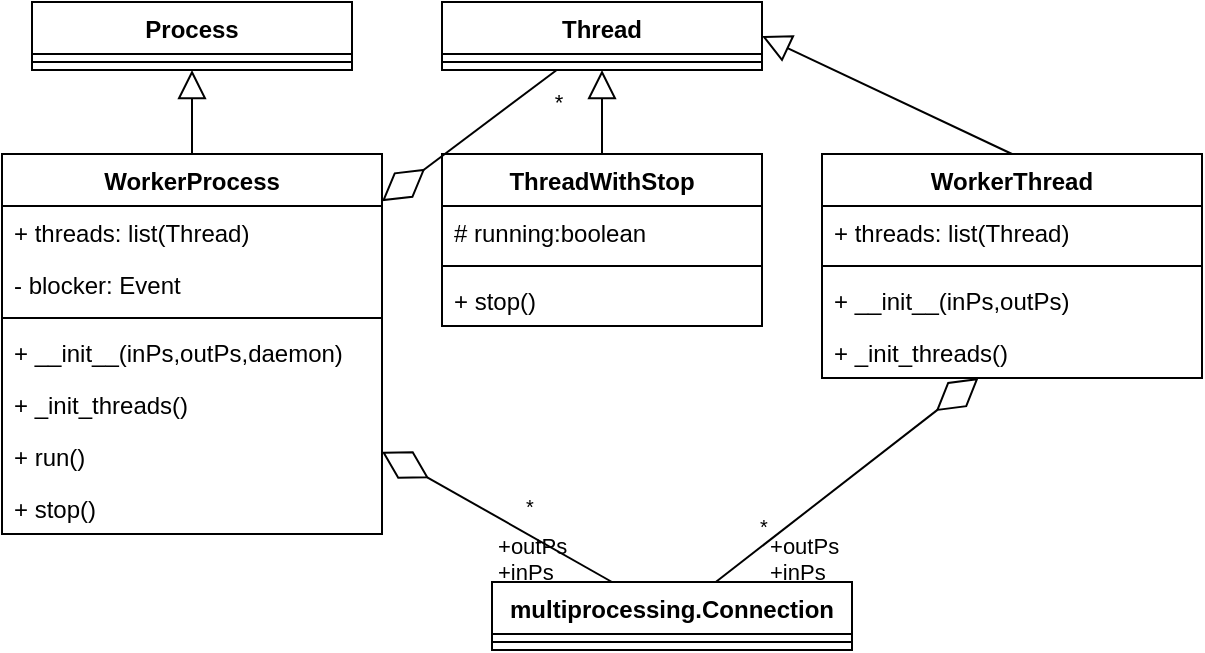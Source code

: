 <mxfile pages="6" version="11.2.3" type="device"><diagram id="7era4GQYOkdPVYRhMB5v" name="Templates"><mxGraphModel dx="1422" dy="780" grid="1" gridSize="10" guides="1" tooltips="1" connect="1" arrows="1" fold="1" page="1" pageScale="1" pageWidth="850" pageHeight="1100" math="0" shadow="0"><root><mxCell id="0"/><mxCell id="1" parent="0"/><mxCell id="ZJKGDdrTuH8vT-4E0nCk-1" value="WorkerProcess" style="swimlane;fontStyle=1;align=center;verticalAlign=top;childLayout=stackLayout;horizontal=1;startSize=26;horizontalStack=0;resizeParent=1;resizeParentMax=0;resizeLast=0;collapsible=1;marginBottom=0;" parent="1" vertex="1"><mxGeometry x="90" y="96" width="190" height="190" as="geometry"/></mxCell><mxCell id="ZJKGDdrTuH8vT-4E0nCk-6" value="+ threads: list(Thread)" style="text;strokeColor=none;fillColor=none;align=left;verticalAlign=top;spacingLeft=4;spacingRight=4;overflow=hidden;rotatable=0;points=[[0,0.5],[1,0.5]];portConstraint=eastwest;" parent="ZJKGDdrTuH8vT-4E0nCk-1" vertex="1"><mxGeometry y="26" width="190" height="26" as="geometry"/></mxCell><mxCell id="ZJKGDdrTuH8vT-4E0nCk-7" value="- blocker: Event" style="text;strokeColor=none;fillColor=none;align=left;verticalAlign=top;spacingLeft=4;spacingRight=4;overflow=hidden;rotatable=0;points=[[0,0.5],[1,0.5]];portConstraint=eastwest;" parent="ZJKGDdrTuH8vT-4E0nCk-1" vertex="1"><mxGeometry y="52" width="190" height="26" as="geometry"/></mxCell><mxCell id="ZJKGDdrTuH8vT-4E0nCk-3" value="" style="line;strokeWidth=1;fillColor=none;align=left;verticalAlign=middle;spacingTop=-1;spacingLeft=3;spacingRight=3;rotatable=0;labelPosition=right;points=[];portConstraint=eastwest;" parent="ZJKGDdrTuH8vT-4E0nCk-1" vertex="1"><mxGeometry y="78" width="190" height="8" as="geometry"/></mxCell><mxCell id="ZJKGDdrTuH8vT-4E0nCk-8" value="+ __init__(inPs,outPs,daemon)" style="text;strokeColor=none;fillColor=none;align=left;verticalAlign=top;spacingLeft=4;spacingRight=4;overflow=hidden;rotatable=0;points=[[0,0.5],[1,0.5]];portConstraint=eastwest;" parent="ZJKGDdrTuH8vT-4E0nCk-1" vertex="1"><mxGeometry y="86" width="190" height="26" as="geometry"/></mxCell><mxCell id="ZJKGDdrTuH8vT-4E0nCk-4" value="+ _init_threads()" style="text;strokeColor=none;fillColor=none;align=left;verticalAlign=top;spacingLeft=4;spacingRight=4;overflow=hidden;rotatable=0;points=[[0,0.5],[1,0.5]];portConstraint=eastwest;" parent="ZJKGDdrTuH8vT-4E0nCk-1" vertex="1"><mxGeometry y="112" width="190" height="26" as="geometry"/></mxCell><mxCell id="ZJKGDdrTuH8vT-4E0nCk-9" value="+ run()" style="text;strokeColor=none;fillColor=none;align=left;verticalAlign=top;spacingLeft=4;spacingRight=4;overflow=hidden;rotatable=0;points=[[0,0.5],[1,0.5]];portConstraint=eastwest;" parent="ZJKGDdrTuH8vT-4E0nCk-1" vertex="1"><mxGeometry y="138" width="190" height="26" as="geometry"/></mxCell><mxCell id="ZJKGDdrTuH8vT-4E0nCk-10" value="+ stop()" style="text;strokeColor=none;fillColor=none;align=left;verticalAlign=top;spacingLeft=4;spacingRight=4;overflow=hidden;rotatable=0;points=[[0,0.5],[1,0.5]];portConstraint=eastwest;" parent="ZJKGDdrTuH8vT-4E0nCk-1" vertex="1"><mxGeometry y="164" width="190" height="26" as="geometry"/></mxCell><mxCell id="ZJKGDdrTuH8vT-4E0nCk-11" value="Process" style="swimlane;fontStyle=1;align=center;verticalAlign=top;childLayout=stackLayout;horizontal=1;startSize=26;horizontalStack=0;resizeParent=1;resizeParentMax=0;resizeLast=0;collapsible=1;marginBottom=0;" parent="1" vertex="1"><mxGeometry x="105" y="20" width="160" height="34" as="geometry"/></mxCell><mxCell id="ZJKGDdrTuH8vT-4E0nCk-13" value="" style="line;strokeWidth=1;fillColor=none;align=left;verticalAlign=middle;spacingTop=-1;spacingLeft=3;spacingRight=3;rotatable=0;labelPosition=right;points=[];portConstraint=eastwest;" parent="ZJKGDdrTuH8vT-4E0nCk-11" vertex="1"><mxGeometry y="26" width="160" height="8" as="geometry"/></mxCell><mxCell id="ZJKGDdrTuH8vT-4E0nCk-15" value="" style="endArrow=block;endFill=0;endSize=12;html=1;entryX=0.5;entryY=1;entryDx=0;entryDy=0;" parent="1" source="ZJKGDdrTuH8vT-4E0nCk-1" target="ZJKGDdrTuH8vT-4E0nCk-11" edge="1"><mxGeometry width="160" relative="1" as="geometry"><mxPoint x="90" y="360" as="sourcePoint"/><mxPoint x="250" y="360" as="targetPoint"/></mxGeometry></mxCell><mxCell id="ZJKGDdrTuH8vT-4E0nCk-16" value="ThreadWithStop" style="swimlane;fontStyle=1;align=center;verticalAlign=top;childLayout=stackLayout;horizontal=1;startSize=26;horizontalStack=0;resizeParent=1;resizeParentMax=0;resizeLast=0;collapsible=1;marginBottom=0;" parent="1" vertex="1"><mxGeometry x="310" y="96" width="160" height="86" as="geometry"/></mxCell><mxCell id="ZJKGDdrTuH8vT-4E0nCk-17" value="# running:boolean" style="text;strokeColor=none;fillColor=none;align=left;verticalAlign=top;spacingLeft=4;spacingRight=4;overflow=hidden;rotatable=0;points=[[0,0.5],[1,0.5]];portConstraint=eastwest;" parent="ZJKGDdrTuH8vT-4E0nCk-16" vertex="1"><mxGeometry y="26" width="160" height="26" as="geometry"/></mxCell><mxCell id="ZJKGDdrTuH8vT-4E0nCk-18" value="" style="line;strokeWidth=1;fillColor=none;align=left;verticalAlign=middle;spacingTop=-1;spacingLeft=3;spacingRight=3;rotatable=0;labelPosition=right;points=[];portConstraint=eastwest;" parent="ZJKGDdrTuH8vT-4E0nCk-16" vertex="1"><mxGeometry y="52" width="160" height="8" as="geometry"/></mxCell><mxCell id="ZJKGDdrTuH8vT-4E0nCk-19" value="+ stop()" style="text;strokeColor=none;fillColor=none;align=left;verticalAlign=top;spacingLeft=4;spacingRight=4;overflow=hidden;rotatable=0;points=[[0,0.5],[1,0.5]];portConstraint=eastwest;" parent="ZJKGDdrTuH8vT-4E0nCk-16" vertex="1"><mxGeometry y="60" width="160" height="26" as="geometry"/></mxCell><mxCell id="ZJKGDdrTuH8vT-4E0nCk-20" value="Thread&#xA;" style="swimlane;fontStyle=1;align=center;verticalAlign=top;childLayout=stackLayout;horizontal=1;startSize=26;horizontalStack=0;resizeParent=1;resizeParentMax=0;resizeLast=0;collapsible=1;marginBottom=0;" parent="1" vertex="1"><mxGeometry x="310" y="20" width="160" height="34" as="geometry"/></mxCell><mxCell id="ZJKGDdrTuH8vT-4E0nCk-21" value="" style="line;strokeWidth=1;fillColor=none;align=left;verticalAlign=middle;spacingTop=-1;spacingLeft=3;spacingRight=3;rotatable=0;labelPosition=right;points=[];portConstraint=eastwest;" parent="ZJKGDdrTuH8vT-4E0nCk-20" vertex="1"><mxGeometry y="26" width="160" height="8" as="geometry"/></mxCell><mxCell id="ZJKGDdrTuH8vT-4E0nCk-23" value="" style="endArrow=block;endFill=0;endSize=12;html=1;exitX=0.5;exitY=0;exitDx=0;exitDy=0;" parent="1" source="ZJKGDdrTuH8vT-4E0nCk-16" target="ZJKGDdrTuH8vT-4E0nCk-21" edge="1"><mxGeometry width="160" relative="1" as="geometry"><mxPoint x="90" y="360" as="sourcePoint"/><mxPoint x="250" y="360" as="targetPoint"/></mxGeometry></mxCell><mxCell id="ZJKGDdrTuH8vT-4E0nCk-29" value="WorkerThread" style="swimlane;fontStyle=1;align=center;verticalAlign=top;childLayout=stackLayout;horizontal=1;startSize=26;horizontalStack=0;resizeParent=1;resizeParentMax=0;resizeLast=0;collapsible=1;marginBottom=0;" parent="1" vertex="1"><mxGeometry x="500" y="96" width="190" height="112" as="geometry"/></mxCell><mxCell id="ZJKGDdrTuH8vT-4E0nCk-32" value="+ threads: list(Thread)" style="text;strokeColor=none;fillColor=none;align=left;verticalAlign=top;spacingLeft=4;spacingRight=4;overflow=hidden;rotatable=0;points=[[0,0.5],[1,0.5]];portConstraint=eastwest;" parent="ZJKGDdrTuH8vT-4E0nCk-29" vertex="1"><mxGeometry y="26" width="190" height="26" as="geometry"/></mxCell><mxCell id="ZJKGDdrTuH8vT-4E0nCk-34" value="" style="line;strokeWidth=1;fillColor=none;align=left;verticalAlign=middle;spacingTop=-1;spacingLeft=3;spacingRight=3;rotatable=0;labelPosition=right;points=[];portConstraint=eastwest;" parent="ZJKGDdrTuH8vT-4E0nCk-29" vertex="1"><mxGeometry y="52" width="190" height="8" as="geometry"/></mxCell><mxCell id="ZJKGDdrTuH8vT-4E0nCk-35" value="+ __init__(inPs,outPs)" style="text;strokeColor=none;fillColor=none;align=left;verticalAlign=top;spacingLeft=4;spacingRight=4;overflow=hidden;rotatable=0;points=[[0,0.5],[1,0.5]];portConstraint=eastwest;" parent="ZJKGDdrTuH8vT-4E0nCk-29" vertex="1"><mxGeometry y="60" width="190" height="26" as="geometry"/></mxCell><mxCell id="ZJKGDdrTuH8vT-4E0nCk-36" value="+ _init_threads()" style="text;strokeColor=none;fillColor=none;align=left;verticalAlign=top;spacingLeft=4;spacingRight=4;overflow=hidden;rotatable=0;points=[[0,0.5],[1,0.5]];portConstraint=eastwest;" parent="ZJKGDdrTuH8vT-4E0nCk-29" vertex="1"><mxGeometry y="86" width="190" height="26" as="geometry"/></mxCell><mxCell id="ZJKGDdrTuH8vT-4E0nCk-39" value="" style="endArrow=block;endFill=0;endSize=12;html=1;exitX=0.5;exitY=0;exitDx=0;exitDy=0;entryX=1;entryY=0.5;entryDx=0;entryDy=0;" parent="1" source="ZJKGDdrTuH8vT-4E0nCk-29" target="ZJKGDdrTuH8vT-4E0nCk-20" edge="1"><mxGeometry width="160" relative="1" as="geometry"><mxPoint x="400" y="106" as="sourcePoint"/><mxPoint x="390" y="60" as="targetPoint"/></mxGeometry></mxCell><mxCell id="SYbHhocc-UCsUFgN3z1a-1" value="multiprocessing.Connection" style="swimlane;fontStyle=1;align=center;verticalAlign=top;childLayout=stackLayout;horizontal=1;startSize=26;horizontalStack=0;resizeParent=1;resizeParentMax=0;resizeLast=0;collapsible=1;marginBottom=0;" parent="1" vertex="1"><mxGeometry x="335" y="310" width="180" height="34" as="geometry"/></mxCell><mxCell id="SYbHhocc-UCsUFgN3z1a-2" value="" style="line;strokeWidth=1;fillColor=none;align=left;verticalAlign=middle;spacingTop=-1;spacingLeft=3;spacingRight=3;rotatable=0;labelPosition=right;points=[];portConstraint=eastwest;" parent="SYbHhocc-UCsUFgN3z1a-1" vertex="1"><mxGeometry y="26" width="180" height="8" as="geometry"/></mxCell><mxCell id="SYbHhocc-UCsUFgN3z1a-3" value="&lt;div&gt;+&lt;span&gt;outPs&lt;/span&gt;&lt;/div&gt;&lt;div&gt;&lt;span&gt;+inPs&lt;/span&gt;&lt;br&gt;&lt;/div&gt;" style="endArrow=diamondThin;endFill=0;html=1;align=left;verticalAlign=top;labelBackgroundColor=none;endSize=24;startArrow=none;startFill=0;startSize=24;" parent="1" source="SYbHhocc-UCsUFgN3z1a-1" target="ZJKGDdrTuH8vT-4E0nCk-1" edge="1"><mxGeometry x="0.016" y="2" relative="1" as="geometry"><mxPoint x="424.5" y="310" as="sourcePoint"/><mxPoint x="279.5" y="247" as="targetPoint"/><mxPoint as="offset"/></mxGeometry></mxCell><mxCell id="SYbHhocc-UCsUFgN3z1a-4" value="&lt;div&gt;*&lt;br&gt;&lt;/div&gt;" style="resizable=0;html=1;align=left;verticalAlign=bottom;labelBackgroundColor=#ffffff;fontSize=10;" parent="SYbHhocc-UCsUFgN3z1a-3" connectable="0" vertex="1"><mxGeometry x="-1" relative="1" as="geometry"><mxPoint x="-45" y="-30" as="offset"/></mxGeometry></mxCell><mxCell id="za8mm51V2Nf12cIyrs5c-3" value="&lt;div&gt;+&lt;span&gt;outPs&lt;/span&gt;&lt;/div&gt;&lt;div&gt;&lt;span&gt;+inPs&lt;/span&gt;&lt;br&gt;&lt;/div&gt;" style="endArrow=diamondThin;endFill=0;html=1;align=left;verticalAlign=top;labelBackgroundColor=none;endSize=24;startArrow=none;startFill=0;startSize=24;" parent="1" source="SYbHhocc-UCsUFgN3z1a-1" target="ZJKGDdrTuH8vT-4E0nCk-36" edge="1"><mxGeometry x="-0.535" y="9" relative="1" as="geometry"><mxPoint x="595" y="493" as="sourcePoint"/><mxPoint x="450" y="430" as="targetPoint"/><mxPoint as="offset"/></mxGeometry></mxCell><mxCell id="za8mm51V2Nf12cIyrs5c-4" value="&lt;div&gt;*&lt;br&gt;&lt;/div&gt;" style="resizable=0;html=1;align=left;verticalAlign=bottom;labelBackgroundColor=none;fontSize=10;" parent="za8mm51V2Nf12cIyrs5c-3" connectable="0" vertex="1"><mxGeometry x="-1" relative="1" as="geometry"><mxPoint x="20" y="-20" as="offset"/></mxGeometry></mxCell><mxCell id="hw3L6kFmn0_4H-3ykgCJ-1" value="*" style="endArrow=diamondThin;endFill=0;endSize=24;html=1;labelBackgroundColor=none;" parent="1" source="ZJKGDdrTuH8vT-4E0nCk-20" target="ZJKGDdrTuH8vT-4E0nCk-1" edge="1"><mxGeometry x="-0.824" y="13" width="160" relative="1" as="geometry"><mxPoint x="90" y="370" as="sourcePoint"/><mxPoint x="250" y="370" as="targetPoint"/><mxPoint as="offset"/></mxGeometry></mxCell></root></mxGraphModel></diagram><diagram id="nHrgaxWcUKlWuRVZVAx3" name="SerialHandler"><mxGraphModel dx="1422" dy="780" grid="1" gridSize="10" guides="1" tooltips="1" connect="1" arrows="1" fold="1" page="1" pageScale="1" pageWidth="850" pageHeight="1100" math="0" shadow="0"><root><mxCell id="EE4EWjLFY6xSKcne4vFu-0"/><mxCell id="EE4EWjLFY6xSKcne4vFu-1" parent="EE4EWjLFY6xSKcne4vFu-0"/><mxCell id="EE4EWjLFY6xSKcne4vFu-2" value="SerialHandler" style="swimlane;fontStyle=1;align=center;verticalAlign=top;childLayout=stackLayout;horizontal=1;startSize=26;horizontalStack=0;resizeParent=1;resizeParentMax=0;resizeLast=0;collapsible=1;marginBottom=0;" parent="EE4EWjLFY6xSKcne4vFu-1" vertex="1"><mxGeometry x="40" y="129" width="160" height="112" as="geometry"/></mxCell><mxCell id="EE4EWjLFY6xSKcne4vFu-3" value="+ serialCom: serial.Serial" style="text;strokeColor=none;fillColor=none;align=left;verticalAlign=top;spacingLeft=4;spacingRight=4;overflow=hidden;rotatable=0;points=[[0,0.5],[1,0.5]];portConstraint=eastwest;" parent="EE4EWjLFY6xSKcne4vFu-2" vertex="1"><mxGeometry y="26" width="160" height="26" as="geometry"/></mxCell><mxCell id="EE4EWjLFY6xSKcne4vFu-4" value="" style="line;strokeWidth=1;fillColor=none;align=left;verticalAlign=middle;spacingTop=-1;spacingLeft=3;spacingRight=3;rotatable=0;labelPosition=right;points=[];portConstraint=eastwest;" parent="EE4EWjLFY6xSKcne4vFu-2" vertex="1"><mxGeometry y="52" width="160" height="8" as="geometry"/></mxCell><mxCell id="GmjlD_TD7iWjGqgvbTfd-0" value="+ __init__(inPs,OutPs)" style="text;strokeColor=none;fillColor=none;align=left;verticalAlign=top;spacingLeft=4;spacingRight=4;overflow=hidden;rotatable=0;points=[[0,0.5],[1,0.5]];portConstraint=eastwest;labelBackgroundColor=none;" parent="EE4EWjLFY6xSKcne4vFu-2" vertex="1"><mxGeometry y="60" width="160" height="26" as="geometry"/></mxCell><mxCell id="EE4EWjLFY6xSKcne4vFu-5" value="+ _init_threads()" style="text;strokeColor=none;fillColor=none;align=left;verticalAlign=top;spacingLeft=4;spacingRight=4;overflow=hidden;rotatable=0;points=[[0,0.5],[1,0.5]];portConstraint=eastwest;" parent="EE4EWjLFY6xSKcne4vFu-2" vertex="1"><mxGeometry y="86" width="160" height="26" as="geometry"/></mxCell><mxCell id="EE4EWjLFY6xSKcne4vFu-6" value="WorkerProcess" style="swimlane;fontStyle=1;align=center;verticalAlign=top;childLayout=stackLayout;horizontal=1;startSize=26;horizontalStack=0;resizeParent=1;resizeParentMax=0;resizeLast=0;collapsible=1;marginBottom=0;" parent="EE4EWjLFY6xSKcne4vFu-1" vertex="1"><mxGeometry x="40" y="39" width="160" height="34" as="geometry"/></mxCell><mxCell id="EE4EWjLFY6xSKcne4vFu-8" value="" style="line;strokeWidth=1;fillColor=none;align=left;verticalAlign=middle;spacingTop=-1;spacingLeft=3;spacingRight=3;rotatable=0;labelPosition=right;points=[];portConstraint=eastwest;" parent="EE4EWjLFY6xSKcne4vFu-6" vertex="1"><mxGeometry y="26" width="160" height="8" as="geometry"/></mxCell><mxCell id="EE4EWjLFY6xSKcne4vFu-10" value="" style="endArrow=block;endFill=0;endSize=12;html=1;exitX=0.5;exitY=0;exitDx=0;exitDy=0;entryX=0.5;entryY=1;entryDx=0;entryDy=0;" parent="EE4EWjLFY6xSKcne4vFu-1" source="EE4EWjLFY6xSKcne4vFu-2" target="EE4EWjLFY6xSKcne4vFu-6" edge="1"><mxGeometry width="160" relative="1" as="geometry"><mxPoint x="40" y="270" as="sourcePoint"/><mxPoint x="200" y="270" as="targetPoint"/></mxGeometry></mxCell><mxCell id="EE4EWjLFY6xSKcne4vFu-11" value="FileHandler" style="swimlane;fontStyle=1;align=center;verticalAlign=top;childLayout=stackLayout;horizontal=1;startSize=26;horizontalStack=0;resizeParent=1;resizeParentMax=0;resizeLast=0;collapsible=1;marginBottom=0;" parent="EE4EWjLFY6xSKcne4vFu-1" vertex="1"><mxGeometry x="40" y="294" width="160" height="164" as="geometry"/></mxCell><mxCell id="EE4EWjLFY6xSKcne4vFu-12" value="+ outFile: text file" style="text;strokeColor=none;fillColor=none;align=left;verticalAlign=top;spacingLeft=4;spacingRight=4;overflow=hidden;rotatable=0;points=[[0,0.5],[1,0.5]];portConstraint=eastwest;" parent="EE4EWjLFY6xSKcne4vFu-11" vertex="1"><mxGeometry y="26" width="160" height="26" as="geometry"/></mxCell><mxCell id="EE4EWjLFY6xSKcne4vFu-15" value="+ lock: Lock" style="text;strokeColor=none;fillColor=none;align=left;verticalAlign=top;spacingLeft=4;spacingRight=4;overflow=hidden;rotatable=0;points=[[0,0.5],[1,0.5]];portConstraint=eastwest;" parent="EE4EWjLFY6xSKcne4vFu-11" vertex="1"><mxGeometry y="52" width="160" height="26" as="geometry"/></mxCell><mxCell id="EE4EWjLFY6xSKcne4vFu-13" value="" style="line;strokeWidth=1;fillColor=none;align=left;verticalAlign=middle;spacingTop=-1;spacingLeft=3;spacingRight=3;rotatable=0;labelPosition=right;points=[];portConstraint=eastwest;" parent="EE4EWjLFY6xSKcne4vFu-11" vertex="1"><mxGeometry y="78" width="160" height="8" as="geometry"/></mxCell><mxCell id="GmjlD_TD7iWjGqgvbTfd-3" value="+__init__(fileName)" style="text;strokeColor=none;fillColor=none;align=left;verticalAlign=top;spacingLeft=4;spacingRight=4;overflow=hidden;rotatable=0;points=[[0,0.5],[1,0.5]];portConstraint=eastwest;labelBackgroundColor=none;" parent="EE4EWjLFY6xSKcne4vFu-11" vertex="1"><mxGeometry y="86" width="160" height="26" as="geometry"/></mxCell><mxCell id="EE4EWjLFY6xSKcne4vFu-14" value="+ write(str)" style="text;strokeColor=none;fillColor=none;align=left;verticalAlign=top;spacingLeft=4;spacingRight=4;overflow=hidden;rotatable=0;points=[[0,0.5],[1,0.5]];portConstraint=eastwest;" parent="EE4EWjLFY6xSKcne4vFu-11" vertex="1"><mxGeometry y="112" width="160" height="26" as="geometry"/></mxCell><mxCell id="EE4EWjLFY6xSKcne4vFu-16" value="+ close()" style="text;strokeColor=none;fillColor=none;align=left;verticalAlign=top;spacingLeft=4;spacingRight=4;overflow=hidden;rotatable=0;points=[[0,0.5],[1,0.5]];portConstraint=eastwest;" parent="EE4EWjLFY6xSKcne4vFu-11" vertex="1"><mxGeometry y="138" width="160" height="26" as="geometry"/></mxCell><mxCell id="EE4EWjLFY6xSKcne4vFu-17" value="+historyFile" style="endArrow=none;endFill=0;endSize=24;html=1;exitX=0.5;exitY=1;exitDx=0;exitDy=0;labelPosition=right;verticalLabelPosition=bottom;align=left;verticalAlign=top;startArrow=diamondThin;startFill=1;startSize=24;" parent="EE4EWjLFY6xSKcne4vFu-1" source="EE4EWjLFY6xSKcne4vFu-2" target="EE4EWjLFY6xSKcne4vFu-11" edge="1"><mxGeometry x="0.094" width="160" relative="1" as="geometry"><mxPoint x="40" y="440" as="sourcePoint"/><mxPoint x="200" y="440" as="targetPoint"/><mxPoint as="offset"/></mxGeometry></mxCell><mxCell id="EE4EWjLFY6xSKcne4vFu-18" value="ReadThread" style="swimlane;fontStyle=1;align=center;verticalAlign=top;childLayout=stackLayout;horizontal=1;startSize=26;horizontalStack=0;resizeParent=1;resizeParentMax=0;resizeLast=0;collapsible=1;marginBottom=0;" parent="EE4EWjLFY6xSKcne4vFu-1" vertex="1"><mxGeometry x="402.5" y="39" width="225" height="320" as="geometry"/></mxCell><mxCell id="EE4EWjLFY6xSKcne4vFu-19" value="+serialCom: serial.Serial" style="text;strokeColor=none;fillColor=none;align=left;verticalAlign=top;spacingLeft=4;spacingRight=4;overflow=hidden;rotatable=0;points=[[0,0.5],[1,0.5]];portConstraint=eastwest;" parent="EE4EWjLFY6xSKcne4vFu-18" vertex="1"><mxGeometry y="26" width="225" height="26" as="geometry"/></mxCell><mxCell id="EE4EWjLFY6xSKcne4vFu-47" value="+ buff: string" style="text;strokeColor=none;fillColor=none;align=left;verticalAlign=top;spacingLeft=4;spacingRight=4;overflow=hidden;rotatable=0;points=[[0,0.5],[1,0.5]];portConstraint=eastwest;" parent="EE4EWjLFY6xSKcne4vFu-18" vertex="1"><mxGeometry y="52" width="225" height="26" as="geometry"/></mxCell><mxCell id="EE4EWjLFY6xSKcne4vFu-48" value="+ buff: string" style="text;strokeColor=none;fillColor=none;align=left;verticalAlign=top;spacingLeft=4;spacingRight=4;overflow=hidden;rotatable=0;points=[[0,0.5],[1,0.5]];portConstraint=eastwest;" parent="EE4EWjLFY6xSKcne4vFu-18" vertex="1"><mxGeometry y="78" width="225" height="26" as="geometry"/></mxCell><mxCell id="EE4EWjLFY6xSKcne4vFu-40" value="+ buff: string" style="text;strokeColor=none;fillColor=none;align=left;verticalAlign=top;spacingLeft=4;spacingRight=4;overflow=hidden;rotatable=0;points=[[0,0.5],[1,0.5]];portConstraint=eastwest;" parent="EE4EWjLFY6xSKcne4vFu-18" vertex="1"><mxGeometry y="104" width="225" height="26" as="geometry"/></mxCell><mxCell id="EE4EWjLFY6xSKcne4vFu-41" value="+ isReponse: boolean" style="text;strokeColor=none;fillColor=none;align=left;verticalAlign=top;spacingLeft=4;spacingRight=4;overflow=hidden;rotatable=0;points=[[0,0.5],[1,0.5]];portConstraint=eastwest;" parent="EE4EWjLFY6xSKcne4vFu-18" vertex="1"><mxGeometry y="130" width="225" height="26" as="geometry"/></mxCell><mxCell id="EE4EWjLFY6xSKcne4vFu-42" value="- subscribers: dict" style="text;strokeColor=none;fillColor=none;align=left;verticalAlign=top;spacingLeft=4;spacingRight=4;overflow=hidden;rotatable=0;points=[[0,0.5],[1,0.5]];portConstraint=eastwest;" parent="EE4EWjLFY6xSKcne4vFu-18" vertex="1"><mxGeometry y="156" width="225" height="26" as="geometry"/></mxCell><mxCell id="EE4EWjLFY6xSKcne4vFu-20" value="" style="line;strokeWidth=1;fillColor=none;align=left;verticalAlign=middle;spacingTop=-1;spacingLeft=3;spacingRight=3;rotatable=0;labelPosition=right;points=[];portConstraint=eastwest;" parent="EE4EWjLFY6xSKcne4vFu-18" vertex="1"><mxGeometry y="182" width="225" height="8" as="geometry"/></mxCell><mxCell id="GmjlD_TD7iWjGqgvbTfd-1" value="+ __init__(serialCom,logfile)" style="text;strokeColor=none;fillColor=none;align=left;verticalAlign=top;spacingLeft=4;spacingRight=4;overflow=hidden;rotatable=0;points=[[0,0.5],[1,0.5]];portConstraint=eastwest;labelBackgroundColor=none;" parent="EE4EWjLFY6xSKcne4vFu-18" vertex="1"><mxGeometry y="190" width="225" height="26" as="geometry"/></mxCell><mxCell id="EE4EWjLFY6xSKcne4vFu-21" value="+ run()" style="text;strokeColor=none;fillColor=none;align=left;verticalAlign=top;spacingLeft=4;spacingRight=4;overflow=hidden;rotatable=0;points=[[0,0.5],[1,0.5]];portConstraint=eastwest;" parent="EE4EWjLFY6xSKcne4vFu-18" vertex="1"><mxGeometry y="216" width="225" height="26" as="geometry"/></mxCell><mxCell id="EE4EWjLFY6xSKcne4vFu-43" value="+ subscribe(key,outP)" style="text;strokeColor=none;fillColor=none;align=left;verticalAlign=top;spacingLeft=4;spacingRight=4;overflow=hidden;rotatable=0;points=[[0,0.5],[1,0.5]];portConstraint=eastwest;" parent="EE4EWjLFY6xSKcne4vFu-18" vertex="1"><mxGeometry y="242" width="225" height="26" as="geometry"/></mxCell><mxCell id="EE4EWjLFY6xSKcne4vFu-44" value="+ unsubscibe(key,outP)" style="text;strokeColor=none;fillColor=none;align=left;verticalAlign=top;spacingLeft=4;spacingRight=4;overflow=hidden;rotatable=0;points=[[0,0.5],[1,0.5]];portConstraint=eastwest;" parent="EE4EWjLFY6xSKcne4vFu-18" vertex="1"><mxGeometry y="268" width="225" height="26" as="geometry"/></mxCell><mxCell id="EE4EWjLFY6xSKcne4vFu-46" value="- checkSubscriber(response)" style="text;strokeColor=none;fillColor=none;align=left;verticalAlign=top;spacingLeft=4;spacingRight=4;overflow=hidden;rotatable=0;points=[[0,0.5],[1,0.5]];portConstraint=eastwest;" parent="EE4EWjLFY6xSKcne4vFu-18" vertex="1"><mxGeometry y="294" width="225" height="26" as="geometry"/></mxCell><mxCell id="EE4EWjLFY6xSKcne4vFu-22" value="WriteThread" style="swimlane;fontStyle=1;align=center;verticalAlign=top;childLayout=stackLayout;horizontal=1;startSize=26;horizontalStack=0;resizeParent=1;resizeParentMax=0;resizeLast=0;collapsible=1;marginBottom=0;" parent="EE4EWjLFY6xSKcne4vFu-1" vertex="1"><mxGeometry x="289" y="387" width="230" height="138" as="geometry"/></mxCell><mxCell id="EE4EWjLFY6xSKcne4vFu-23" value="+ inP: multiprocessing.Connection" style="text;strokeColor=none;fillColor=none;align=left;verticalAlign=top;spacingLeft=4;spacingRight=4;overflow=hidden;rotatable=0;points=[[0,0.5],[1,0.5]];portConstraint=eastwest;" parent="EE4EWjLFY6xSKcne4vFu-22" vertex="1"><mxGeometry y="26" width="230" height="26" as="geometry"/></mxCell><mxCell id="EE4EWjLFY6xSKcne4vFu-37" value="+ serialCom: serial.Serial" style="text;strokeColor=none;fillColor=none;align=left;verticalAlign=top;spacingLeft=4;spacingRight=4;overflow=hidden;rotatable=0;points=[[0,0.5],[1,0.5]];portConstraint=eastwest;" parent="EE4EWjLFY6xSKcne4vFu-22" vertex="1"><mxGeometry y="52" width="230" height="26" as="geometry"/></mxCell><mxCell id="EE4EWjLFY6xSKcne4vFu-24" value="" style="line;strokeWidth=1;fillColor=none;align=left;verticalAlign=middle;spacingTop=-1;spacingLeft=3;spacingRight=3;rotatable=0;labelPosition=right;points=[];portConstraint=eastwest;" parent="EE4EWjLFY6xSKcne4vFu-22" vertex="1"><mxGeometry y="78" width="230" height="8" as="geometry"/></mxCell><mxCell id="GmjlD_TD7iWjGqgvbTfd-2" value="+ __init__(inP,serialCom,logFile)" style="text;strokeColor=none;fillColor=none;align=left;verticalAlign=top;spacingLeft=4;spacingRight=4;overflow=hidden;rotatable=0;points=[[0,0.5],[1,0.5]];portConstraint=eastwest;labelBackgroundColor=none;" parent="EE4EWjLFY6xSKcne4vFu-22" vertex="1"><mxGeometry y="86" width="230" height="26" as="geometry"/></mxCell><mxCell id="EE4EWjLFY6xSKcne4vFu-25" value="+ run()" style="text;strokeColor=none;fillColor=none;align=left;verticalAlign=top;spacingLeft=4;spacingRight=4;overflow=hidden;rotatable=0;points=[[0,0.5],[1,0.5]];portConstraint=eastwest;" parent="EE4EWjLFY6xSKcne4vFu-22" vertex="1"><mxGeometry y="112" width="230" height="26" as="geometry"/></mxCell><mxCell id="EE4EWjLFY6xSKcne4vFu-26" value="Thread" style="swimlane;fontStyle=1;align=center;verticalAlign=top;childLayout=stackLayout;horizontal=1;startSize=26;horizontalStack=0;resizeParent=1;resizeParentMax=0;resizeLast=0;collapsible=1;marginBottom=0;" parent="EE4EWjLFY6xSKcne4vFu-1" vertex="1"><mxGeometry x="560" y="387" width="160" height="34" as="geometry"/></mxCell><mxCell id="EE4EWjLFY6xSKcne4vFu-28" value="" style="line;strokeWidth=1;fillColor=none;align=left;verticalAlign=middle;spacingTop=-1;spacingLeft=3;spacingRight=3;rotatable=0;labelPosition=right;points=[];portConstraint=eastwest;" parent="EE4EWjLFY6xSKcne4vFu-26" vertex="1"><mxGeometry y="26" width="160" height="8" as="geometry"/></mxCell><mxCell id="EE4EWjLFY6xSKcne4vFu-31" value="+logFile" style="endArrow=none;endFill=0;endSize=24;html=1;exitX=-0.004;exitY=0.923;exitDx=0;exitDy=0;labelPosition=right;verticalLabelPosition=bottom;align=left;verticalAlign=top;exitPerimeter=0;startArrow=diamondThin;startFill=0;startSize=24;" parent="EE4EWjLFY6xSKcne4vFu-1" source="EE4EWjLFY6xSKcne4vFu-23" target="EE4EWjLFY6xSKcne4vFu-11" edge="1"><mxGeometry x="0.717" y="-1" width="160" relative="1" as="geometry"><mxPoint x="40" y="440" as="sourcePoint"/><mxPoint x="240" y="370" as="targetPoint"/><mxPoint as="offset"/></mxGeometry></mxCell><mxCell id="EE4EWjLFY6xSKcne4vFu-32" value="MessageConverter" style="swimlane;fontStyle=1;align=center;verticalAlign=top;childLayout=stackLayout;horizontal=1;startSize=26;horizontalStack=0;resizeParent=1;resizeParentMax=0;resizeLast=0;collapsible=1;marginBottom=0;" parent="EE4EWjLFY6xSKcne4vFu-1" vertex="1"><mxGeometry x="627.5" y="446" width="160" height="86" as="geometry"/></mxCell><mxCell id="EE4EWjLFY6xSKcne4vFu-33" value="+ field: type" style="text;strokeColor=none;fillColor=none;align=left;verticalAlign=top;spacingLeft=4;spacingRight=4;overflow=hidden;rotatable=0;points=[[0,0.5],[1,0.5]];portConstraint=eastwest;" parent="EE4EWjLFY6xSKcne4vFu-32" vertex="1"><mxGeometry y="26" width="160" height="26" as="geometry"/></mxCell><mxCell id="EE4EWjLFY6xSKcne4vFu-34" value="" style="line;strokeWidth=1;fillColor=none;align=left;verticalAlign=middle;spacingTop=-1;spacingLeft=3;spacingRight=3;rotatable=0;labelPosition=right;points=[];portConstraint=eastwest;" parent="EE4EWjLFY6xSKcne4vFu-32" vertex="1"><mxGeometry y="52" width="160" height="8" as="geometry"/></mxCell><mxCell id="EE4EWjLFY6xSKcne4vFu-35" value="+ method(type): type" style="text;strokeColor=none;fillColor=none;align=left;verticalAlign=top;spacingLeft=4;spacingRight=4;overflow=hidden;rotatable=0;points=[[0,0.5],[1,0.5]];portConstraint=eastwest;" parent="EE4EWjLFY6xSKcne4vFu-32" vertex="1"><mxGeometry y="60" width="160" height="26" as="geometry"/></mxCell><mxCell id="EE4EWjLFY6xSKcne4vFu-36" value="&lt;div&gt;+messageCon&lt;/div&gt;" style="endArrow=none;endFill=0;endSize=24;html=1;labelPosition=right;verticalLabelPosition=bottom;align=left;verticalAlign=top;startArrow=diamondThin;startFill=1;startSize=24;" parent="EE4EWjLFY6xSKcne4vFu-1" source="EE4EWjLFY6xSKcne4vFu-22" target="EE4EWjLFY6xSKcne4vFu-32" edge="1"><mxGeometry x="-0.412" y="-8" width="160" relative="1" as="geometry"><mxPoint x="144.5" y="440" as="sourcePoint"/><mxPoint x="304.5" y="440" as="targetPoint"/><mxPoint as="offset"/></mxGeometry></mxCell><mxCell id="EE4EWjLFY6xSKcne4vFu-38" value="&amp;nbsp;" style="text;html=1;resizable=0;points=[];autosize=1;align=left;verticalAlign=top;spacingTop=-4;" parent="EE4EWjLFY6xSKcne4vFu-1" vertex="1"><mxGeometry x="607.5" y="446" width="20" height="20" as="geometry"/></mxCell><mxCell id="EE4EWjLFY6xSKcne4vFu-39" value="+logFile" style="endArrow=none;endFill=0;endSize=24;html=1;labelPosition=right;verticalLabelPosition=bottom;align=left;verticalAlign=top;entryX=1;entryY=0.5;entryDx=0;entryDy=0;startArrow=diamondThin;startFill=0;startSize=24;" parent="EE4EWjLFY6xSKcne4vFu-1" source="EE4EWjLFY6xSKcne4vFu-18" target="EE4EWjLFY6xSKcne4vFu-12" edge="1"><mxGeometry x="0.865" y="-11" width="160" relative="1" as="geometry"><mxPoint x="289.08" y="246.998" as="sourcePoint"/><mxPoint x="210" y="391" as="targetPoint"/><mxPoint as="offset"/></mxGeometry></mxCell><mxCell id="EE4EWjLFY6xSKcne4vFu-50" value="" style="endArrow=block;endFill=0;endSize=12;html=1;" parent="EE4EWjLFY6xSKcne4vFu-1" source="EE4EWjLFY6xSKcne4vFu-18" target="EE4EWjLFY6xSKcne4vFu-26" edge="1"><mxGeometry width="160" relative="1" as="geometry"><mxPoint x="144.5" y="620" as="sourcePoint"/><mxPoint x="680" y="110" as="targetPoint"/></mxGeometry></mxCell><mxCell id="EE4EWjLFY6xSKcne4vFu-52" value="" style="endArrow=block;endFill=0;endSize=12;html=1;" parent="EE4EWjLFY6xSKcne4vFu-1" source="EE4EWjLFY6xSKcne4vFu-22" target="EE4EWjLFY6xSKcne4vFu-26" edge="1"><mxGeometry width="160" relative="1" as="geometry"><mxPoint x="144.5" y="620" as="sourcePoint"/><mxPoint x="730" y="120" as="targetPoint"/></mxGeometry></mxCell><mxCell id="44TkCoNyxGpBFNin7Wse-0" value="multiprocessing.Connection" style="swimlane;fontStyle=1;align=center;verticalAlign=top;childLayout=stackLayout;horizontal=1;startSize=26;horizontalStack=0;resizeParent=1;resizeParentMax=0;resizeLast=0;collapsible=1;marginBottom=0;" parent="EE4EWjLFY6xSKcne4vFu-1" vertex="1"><mxGeometry x="211.5" y="39" width="180" height="34" as="geometry"/></mxCell><mxCell id="44TkCoNyxGpBFNin7Wse-2" value="" style="line;strokeWidth=1;fillColor=none;align=left;verticalAlign=middle;spacingTop=-1;spacingLeft=3;spacingRight=3;rotatable=0;labelPosition=right;points=[];portConstraint=eastwest;" parent="44TkCoNyxGpBFNin7Wse-0" vertex="1"><mxGeometry y="26" width="180" height="8" as="geometry"/></mxCell><mxCell id="44TkCoNyxGpBFNin7Wse-11" value="" style="endArrow=open;endFill=1;endSize=12;html=1;" parent="EE4EWjLFY6xSKcne4vFu-1" source="EE4EWjLFY6xSKcne4vFu-18" target="44TkCoNyxGpBFNin7Wse-0" edge="1"><mxGeometry width="160" relative="1" as="geometry"><mxPoint x="210" y="239" as="sourcePoint"/><mxPoint x="330" y="190" as="targetPoint"/></mxGeometry></mxCell><mxCell id="44TkCoNyxGpBFNin7Wse-12" value="" style="endArrow=open;endFill=1;endSize=12;html=1;" parent="EE4EWjLFY6xSKcne4vFu-1" source="EE4EWjLFY6xSKcne4vFu-22" target="44TkCoNyxGpBFNin7Wse-0" edge="1"><mxGeometry width="160" relative="1" as="geometry"><mxPoint x="40" y="620" as="sourcePoint"/><mxPoint x="200" y="620" as="targetPoint"/></mxGeometry></mxCell><mxCell id="hgID6UsaNZn51ljynAEU-2" value="&lt;div&gt;+&lt;span&gt;outPs&lt;/span&gt;&lt;/div&gt;&lt;div&gt;&lt;span&gt;+inPs&lt;/span&gt;&lt;br&gt;&lt;/div&gt;" style="endArrow=diamondThin;endFill=0;html=1;align=left;verticalAlign=top;labelBackgroundColor=none;endSize=24;startArrow=none;startFill=0;startSize=24;" parent="EE4EWjLFY6xSKcne4vFu-1" source="44TkCoNyxGpBFNin7Wse-0" target="EE4EWjLFY6xSKcne4vFu-2" edge="1"><mxGeometry x="-0.22" y="-6" relative="1" as="geometry"><mxPoint x="166" y="563.012" as="sourcePoint"/><mxPoint x="165.96" y="490" as="targetPoint"/><mxPoint as="offset"/></mxGeometry></mxCell><mxCell id="hgID6UsaNZn51ljynAEU-3" value="&lt;div&gt;*&lt;br&gt;&lt;/div&gt;" style="resizable=0;html=1;align=left;verticalAlign=bottom;labelBackgroundColor=none;fontSize=10;" parent="hgID6UsaNZn51ljynAEU-2" connectable="0" vertex="1"><mxGeometry x="-1" relative="1" as="geometry"><mxPoint x="-37.5" y="27" as="offset"/></mxGeometry></mxCell><mxCell id="anQUGG-ho3H3yTK9DmSI-4" value="1" style="endArrow=diamondThin;endFill=1;endSize=24;html=1;labelBackgroundColor=none;" parent="EE4EWjLFY6xSKcne4vFu-1" source="EE4EWjLFY6xSKcne4vFu-18" target="EE4EWjLFY6xSKcne4vFu-2" edge="1"><mxGeometry x="-0.877" width="160" relative="1" as="geometry"><mxPoint x="40" y="560" as="sourcePoint"/><mxPoint x="200" y="560" as="targetPoint"/><mxPoint as="offset"/></mxGeometry></mxCell><mxCell id="anQUGG-ho3H3yTK9DmSI-5" value="1" style="endArrow=diamondThin;endFill=1;endSize=24;html=1;labelBackgroundColor=none;" parent="EE4EWjLFY6xSKcne4vFu-1" source="EE4EWjLFY6xSKcne4vFu-22" target="EE4EWjLFY6xSKcne4vFu-2" edge="1"><mxGeometry x="-0.877" y="-11" width="160" relative="1" as="geometry"><mxPoint x="40" y="560" as="sourcePoint"/><mxPoint x="200" y="560" as="targetPoint"/><mxPoint as="offset"/></mxGeometry></mxCell></root></mxGraphModel></diagram><diagram id="oq_JUGVzmni2atyG8kpz" name="CameraProcess"><mxGraphModel dx="1422" dy="780" grid="1" gridSize="10" guides="1" tooltips="1" connect="1" arrows="1" fold="1" page="1" pageScale="1" pageWidth="850" pageHeight="1100" math="0" shadow="0"><root><mxCell id="Bdgf6NvdYp58yKLVOaXh-0"/><mxCell id="Bdgf6NvdYp58yKLVOaXh-1" parent="Bdgf6NvdYp58yKLVOaXh-0"/><mxCell id="Bdgf6NvdYp58yKLVOaXh-2" value="CameraProcess" style="swimlane;fontStyle=1;align=center;verticalAlign=top;childLayout=stackLayout;horizontal=1;startSize=26;horizontalStack=0;resizeParent=1;resizeParentMax=0;resizeLast=0;collapsible=1;marginBottom=0;" parent="Bdgf6NvdYp58yKLVOaXh-1" vertex="1"><mxGeometry x="30" y="105" width="160" height="86" as="geometry"/></mxCell><mxCell id="Bdgf6NvdYp58yKLVOaXh-4" value="" style="line;strokeWidth=1;fillColor=none;align=left;verticalAlign=middle;spacingTop=-1;spacingLeft=3;spacingRight=3;rotatable=0;labelPosition=right;points=[];portConstraint=eastwest;" parent="Bdgf6NvdYp58yKLVOaXh-2" vertex="1"><mxGeometry y="26" width="160" height="8" as="geometry"/></mxCell><mxCell id="wgJNfnOnC3MtF08HBUZB-1" value="+ __init__(inPs,outPs)" style="text;strokeColor=none;fillColor=none;align=left;verticalAlign=top;spacingLeft=4;spacingRight=4;overflow=hidden;rotatable=0;points=[[0,0.5],[1,0.5]];portConstraint=eastwest;labelBackgroundColor=none;" parent="Bdgf6NvdYp58yKLVOaXh-2" vertex="1"><mxGeometry y="34" width="160" height="26" as="geometry"/></mxCell><mxCell id="Bdgf6NvdYp58yKLVOaXh-5" value="+_init_threads()" style="text;strokeColor=none;fillColor=none;align=left;verticalAlign=top;spacingLeft=4;spacingRight=4;overflow=hidden;rotatable=0;points=[[0,0.5],[1,0.5]];portConstraint=eastwest;" parent="Bdgf6NvdYp58yKLVOaXh-2" vertex="1"><mxGeometry y="60" width="160" height="26" as="geometry"/></mxCell><mxCell id="ZfgejH_oatEeapPqE81D-0" value="WorkerProcess" style="swimlane;fontStyle=1;align=center;verticalAlign=top;childLayout=stackLayout;horizontal=1;startSize=26;horizontalStack=0;resizeParent=1;resizeParentMax=0;resizeLast=0;collapsible=1;marginBottom=0;" parent="Bdgf6NvdYp58yKLVOaXh-1" vertex="1"><mxGeometry x="30" y="38" width="160" height="34" as="geometry"/></mxCell><mxCell id="ZfgejH_oatEeapPqE81D-1" value="" style="line;strokeWidth=1;fillColor=none;align=left;verticalAlign=middle;spacingTop=-1;spacingLeft=3;spacingRight=3;rotatable=0;labelPosition=right;points=[];portConstraint=eastwest;" parent="ZfgejH_oatEeapPqE81D-0" vertex="1"><mxGeometry y="26" width="160" height="8" as="geometry"/></mxCell><mxCell id="IYMOL7zKQAUDQGLJ0KRa-0" value="multiprocessing.Connection" style="swimlane;fontStyle=1;align=center;verticalAlign=top;childLayout=stackLayout;horizontal=1;startSize=26;horizontalStack=0;resizeParent=1;resizeParentMax=0;resizeLast=0;collapsible=1;marginBottom=0;" parent="Bdgf6NvdYp58yKLVOaXh-1" vertex="1"><mxGeometry x="20" y="317" width="180" height="34" as="geometry"/></mxCell><mxCell id="IYMOL7zKQAUDQGLJ0KRa-1" value="" style="line;strokeWidth=1;fillColor=none;align=left;verticalAlign=middle;spacingTop=-1;spacingLeft=3;spacingRight=3;rotatable=0;labelPosition=right;points=[];portConstraint=eastwest;" parent="IYMOL7zKQAUDQGLJ0KRa-0" vertex="1"><mxGeometry y="26" width="180" height="8" as="geometry"/></mxCell><mxCell id="IYMOL7zKQAUDQGLJ0KRa-2" value="" style="endArrow=block;endFill=0;endSize=12;html=1;exitX=0.5;exitY=0;exitDx=0;exitDy=0;entryX=0.5;entryY=1;entryDx=0;entryDy=0;" parent="Bdgf6NvdYp58yKLVOaXh-1" source="Bdgf6NvdYp58yKLVOaXh-2" target="ZfgejH_oatEeapPqE81D-0" edge="1"><mxGeometry width="160" relative="1" as="geometry"><mxPoint x="30" y="250" as="sourcePoint"/><mxPoint x="190" y="250" as="targetPoint"/></mxGeometry></mxCell><mxCell id="Guq9xILeaw0V2ceIheMr-0" value="ThreadWithStop" style="swimlane;fontStyle=1;align=center;verticalAlign=top;childLayout=stackLayout;horizontal=1;startSize=26;horizontalStack=0;resizeParent=1;resizeParentMax=0;resizeLast=0;collapsible=1;marginBottom=0;" parent="Bdgf6NvdYp58yKLVOaXh-1" vertex="1"><mxGeometry x="250" y="38" width="160" height="86" as="geometry"/></mxCell><mxCell id="Guq9xILeaw0V2ceIheMr-1" value="# running:boolean" style="text;strokeColor=none;fillColor=none;align=left;verticalAlign=top;spacingLeft=4;spacingRight=4;overflow=hidden;rotatable=0;points=[[0,0.5],[1,0.5]];portConstraint=eastwest;" parent="Guq9xILeaw0V2ceIheMr-0" vertex="1"><mxGeometry y="26" width="160" height="26" as="geometry"/></mxCell><mxCell id="Guq9xILeaw0V2ceIheMr-2" value="" style="line;strokeWidth=1;fillColor=none;align=left;verticalAlign=middle;spacingTop=-1;spacingLeft=3;spacingRight=3;rotatable=0;labelPosition=right;points=[];portConstraint=eastwest;" parent="Guq9xILeaw0V2ceIheMr-0" vertex="1"><mxGeometry y="52" width="160" height="8" as="geometry"/></mxCell><mxCell id="Guq9xILeaw0V2ceIheMr-3" value="+ stop()" style="text;strokeColor=none;fillColor=none;align=left;verticalAlign=top;spacingLeft=4;spacingRight=4;overflow=hidden;rotatable=0;points=[[0,0.5],[1,0.5]];portConstraint=eastwest;" parent="Guq9xILeaw0V2ceIheMr-0" vertex="1"><mxGeometry y="60" width="160" height="26" as="geometry"/></mxCell><mxCell id="-NWAR0ZlMhXomaMAm1Vv-0" value="" style="endArrow=block;endFill=0;endSize=12;html=1;exitX=0.5;exitY=0;exitDx=0;exitDy=0;entryX=0.5;entryY=1;entryDx=0;entryDy=0;" parent="Bdgf6NvdYp58yKLVOaXh-1" source="Guq9xILeaw0V2ceIheMr-4" target="Guq9xILeaw0V2ceIheMr-0" edge="1"><mxGeometry width="160" relative="1" as="geometry"><mxPoint x="120" y="180" as="sourcePoint"/><mxPoint x="120" y="82" as="targetPoint"/></mxGeometry></mxCell><mxCell id="-NWAR0ZlMhXomaMAm1Vv-16" value="&lt;div&gt;+&lt;span style=&quot;&quot;&gt;outPs&lt;/span&gt;&lt;/div&gt;&lt;div&gt;&lt;span style=&quot;&quot;&gt;&lt;/span&gt;&lt;/div&gt;" style="endArrow=diamondThin;endFill=0;html=1;align=left;verticalAlign=top;labelBackgroundColor=none;endSize=24;startArrow=none;startFill=0;startSize=24;" parent="Bdgf6NvdYp58yKLVOaXh-1" source="IYMOL7zKQAUDQGLJ0KRa-0" target="Guq9xILeaw0V2ceIheMr-4" edge="1"><mxGeometry x="-0.377" y="10" relative="1" as="geometry"><mxPoint x="20" y="360" as="sourcePoint"/><mxPoint x="200" y="260" as="targetPoint"/><mxPoint as="offset"/></mxGeometry></mxCell><mxCell id="-NWAR0ZlMhXomaMAm1Vv-17" value="&lt;div&gt;*&lt;br&gt;&lt;/div&gt;" style="resizable=0;html=1;align=left;verticalAlign=bottom;labelBackgroundColor=#ffffff;fontSize=10;" parent="-NWAR0ZlMhXomaMAm1Vv-16" connectable="0" vertex="1"><mxGeometry x="-1" relative="1" as="geometry"><mxPoint x="20" y="-14" as="offset"/></mxGeometry></mxCell><mxCell id="-NWAR0ZlMhXomaMAm1Vv-19" value="" style="group" parent="Bdgf6NvdYp58yKLVOaXh-1" vertex="1" connectable="0"><mxGeometry x="250" y="174" width="160" height="164" as="geometry"/></mxCell><mxCell id="Guq9xILeaw0V2ceIheMr-4" value="CameraPublisher" style="swimlane;fontStyle=1;align=center;verticalAlign=top;childLayout=stackLayout;horizontal=1;startSize=26;horizontalStack=0;resizeParent=1;resizeParentMax=0;resizeLast=0;collapsible=1;marginBottom=0;" parent="-NWAR0ZlMhXomaMAm1Vv-19" vertex="1"><mxGeometry width="160" height="190" as="geometry"/></mxCell><mxCell id="Guq9xILeaw0V2ceIheMr-5" value="# _stream: io.BytesIO" style="text;strokeColor=none;fillColor=none;align=left;verticalAlign=top;spacingLeft=4;spacingRight=4;overflow=hidden;rotatable=0;points=[[0,0.5],[1,0.5]];portConstraint=eastwest;" parent="Guq9xILeaw0V2ceIheMr-4" vertex="1"><mxGeometry y="26" width="160" height="26" as="geometry"/></mxCell><mxCell id="Guq9xILeaw0V2ceIheMr-6" value="" style="line;strokeWidth=1;fillColor=none;align=left;verticalAlign=middle;spacingTop=-1;spacingLeft=3;spacingRight=3;rotatable=0;labelPosition=right;points=[];portConstraint=eastwest;" parent="Guq9xILeaw0V2ceIheMr-4" vertex="1"><mxGeometry y="52" width="160" height="8" as="geometry"/></mxCell><mxCell id="wgJNfnOnC3MtF08HBUZB-0" value="+ __init__(outPs)" style="text;strokeColor=none;fillColor=none;align=left;verticalAlign=top;spacingLeft=4;spacingRight=4;overflow=hidden;rotatable=0;points=[[0,0.5],[1,0.5]];portConstraint=eastwest;labelBackgroundColor=none;" parent="Guq9xILeaw0V2ceIheMr-4" vertex="1"><mxGeometry y="60" width="160" height="26" as="geometry"/></mxCell><mxCell id="Guq9xILeaw0V2ceIheMr-7" value="# _init_camera()" style="text;strokeColor=none;fillColor=none;align=left;verticalAlign=top;spacingLeft=4;spacingRight=4;overflow=hidden;rotatable=0;points=[[0,0.5],[1,0.5]];portConstraint=eastwest;" parent="Guq9xILeaw0V2ceIheMr-4" vertex="1"><mxGeometry y="86" width="160" height="26" as="geometry"/></mxCell><mxCell id="-NWAR0ZlMhXomaMAm1Vv-1" value="# _get_timestamp():string" style="text;strokeColor=none;fillColor=none;align=left;verticalAlign=top;spacingLeft=4;spacingRight=4;overflow=hidden;rotatable=0;points=[[0,0.5],[1,0.5]];portConstraint=eastwest;" parent="Guq9xILeaw0V2ceIheMr-4" vertex="1"><mxGeometry y="112" width="160" height="26" as="geometry"/></mxCell><mxCell id="-NWAR0ZlMhXomaMAm1Vv-4" value="+ run()" style="text;strokeColor=none;fillColor=none;align=left;verticalAlign=top;spacingLeft=4;spacingRight=4;overflow=hidden;rotatable=0;points=[[0,0.5],[1,0.5]];portConstraint=eastwest;" parent="Guq9xILeaw0V2ceIheMr-4" vertex="1"><mxGeometry y="138" width="160" height="26" as="geometry"/></mxCell><mxCell id="-NWAR0ZlMhXomaMAm1Vv-3" value="# _streams()" style="text;strokeColor=none;fillColor=none;align=left;verticalAlign=top;spacingLeft=4;spacingRight=4;overflow=hidden;rotatable=0;points=[[0,0.5],[1,0.5]];portConstraint=eastwest;" parent="Guq9xILeaw0V2ceIheMr-4" vertex="1"><mxGeometry y="164" width="160" height="26" as="geometry"/></mxCell><mxCell id="-NWAR0ZlMhXomaMAm1Vv-20" value="&lt;div&gt;+&lt;span style=&quot;background-color: transparent&quot;&gt;outPs&lt;/span&gt;&lt;/div&gt;&lt;div&gt;&lt;span style=&quot;background-color: transparent&quot;&gt;+inPs&lt;/span&gt;&lt;br&gt;&lt;/div&gt;" style="endArrow=diamondThin;endFill=0;html=1;align=left;verticalAlign=top;labelBackgroundColor=#ffffff;endSize=24;startArrow=none;startFill=0;startSize=24;" parent="Bdgf6NvdYp58yKLVOaXh-1" source="IYMOL7zKQAUDQGLJ0KRa-0" target="Bdgf6NvdYp58yKLVOaXh-2" edge="1"><mxGeometry x="-0.342" y="-1" relative="1" as="geometry"><mxPoint x="111" y="304" as="sourcePoint"/><mxPoint x="260" y="266" as="targetPoint"/><mxPoint as="offset"/></mxGeometry></mxCell><mxCell id="-NWAR0ZlMhXomaMAm1Vv-21" value="&lt;div&gt;*&lt;br&gt;&lt;/div&gt;" style="resizable=0;html=1;align=left;verticalAlign=bottom;labelBackgroundColor=#ffffff;fontSize=10;" parent="-NWAR0ZlMhXomaMAm1Vv-20" connectable="0" vertex="1"><mxGeometry x="-1" relative="1" as="geometry"><mxPoint x="-10" y="-14" as="offset"/></mxGeometry></mxCell><mxCell id="nZf8MKyYnk6aNZOQoesb-1" value="picamera.Picamera" style="swimlane;fontStyle=1;align=center;verticalAlign=top;childLayout=stackLayout;horizontal=1;startSize=26;horizontalStack=0;resizeParent=1;resizeParentMax=0;resizeLast=0;collapsible=1;marginBottom=0;labelBackgroundColor=none;" parent="Bdgf6NvdYp58yKLVOaXh-1" vertex="1"><mxGeometry x="430" y="131" width="160" height="34" as="geometry"/></mxCell><mxCell id="nZf8MKyYnk6aNZOQoesb-3" value="" style="line;strokeWidth=1;fillColor=none;align=left;verticalAlign=middle;spacingTop=-1;spacingLeft=3;spacingRight=3;rotatable=0;labelPosition=right;points=[];portConstraint=eastwest;" parent="nZf8MKyYnk6aNZOQoesb-1" vertex="1"><mxGeometry y="26" width="160" height="8" as="geometry"/></mxCell><mxCell id="nZf8MKyYnk6aNZOQoesb-7" value="&lt;div&gt;+&lt;span&gt;camera&lt;/span&gt;&lt;/div&gt;&lt;div&gt;&lt;span&gt;&lt;/span&gt;&lt;/div&gt;" style="endArrow=none;endFill=0;html=1;align=left;verticalAlign=top;labelBackgroundColor=none;endSize=6;startArrow=diamondThin;startFill=1;startSize=24;entryX=0.25;entryY=1;entryDx=0;entryDy=0;" parent="Bdgf6NvdYp58yKLVOaXh-1" source="Guq9xILeaw0V2ceIheMr-4" target="nZf8MKyYnk6aNZOQoesb-1" edge="1"><mxGeometry x="0.551" y="9" relative="1" as="geometry"><mxPoint x="500.0" y="244" as="sourcePoint"/><mxPoint x="517" y="190" as="targetPoint"/><mxPoint as="offset"/></mxGeometry></mxCell><mxCell id="TJ2UWj2WxYbjQ8bx4Igh-3" value="" style="endArrow=diamondThin;endFill=1;html=1;align=left;verticalAlign=top;labelBackgroundColor=none;endSize=24;" parent="Bdgf6NvdYp58yKLVOaXh-1" source="Guq9xILeaw0V2ceIheMr-4" target="Bdgf6NvdYp58yKLVOaXh-2" edge="1"><mxGeometry x="0.062" y="15" relative="1" as="geometry"><mxPoint x="20" y="390" as="sourcePoint"/><mxPoint x="180" y="390" as="targetPoint"/><mxPoint as="offset"/></mxGeometry></mxCell><mxCell id="TJ2UWj2WxYbjQ8bx4Igh-4" value="1" style="resizable=0;html=1;align=left;verticalAlign=bottom;labelBackgroundColor=#ffffff;fontSize=10;" parent="TJ2UWj2WxYbjQ8bx4Igh-3" connectable="0" vertex="1"><mxGeometry x="-1" relative="1" as="geometry"><mxPoint x="-20" y="-5" as="offset"/></mxGeometry></mxCell></root></mxGraphModel></diagram><diagram id="DEPx7LUf4FEwXjfUALDb" name="CameraStreamer"><mxGraphModel dx="1422" dy="780" grid="1" gridSize="10" guides="1" tooltips="1" connect="1" arrows="1" fold="1" page="1" pageScale="1" pageWidth="850" pageHeight="1100" math="0" shadow="0"><root><mxCell id="8Nc5497s4BRFDi54xACw-0"/><mxCell id="8Nc5497s4BRFDi54xACw-1" parent="8Nc5497s4BRFDi54xACw-0"/><mxCell id="QpmsDckGExgrnMRRpzU0-0" value="CameraSteamer" style="swimlane;fontStyle=1;align=center;verticalAlign=top;childLayout=stackLayout;horizontal=1;startSize=26;horizontalStack=0;resizeParent=1;resizeParentMax=0;resizeLast=0;collapsible=1;marginBottom=0;labelBackgroundColor=none;" parent="8Nc5497s4BRFDi54xACw-1" vertex="1"><mxGeometry x="40" y="140" width="160" height="216" as="geometry"/></mxCell><mxCell id="QpmsDckGExgrnMRRpzU0-1" value="+serverIp: string" style="text;strokeColor=none;fillColor=none;align=left;verticalAlign=top;spacingLeft=4;spacingRight=4;overflow=hidden;rotatable=0;points=[[0,0.5],[1,0.5]];portConstraint=eastwest;" parent="QpmsDckGExgrnMRRpzU0-0" vertex="1"><mxGeometry y="26" width="160" height="26" as="geometry"/></mxCell><mxCell id="iUT2C1RQkasrunWLEt97-2" value="+port: int" style="text;strokeColor=none;fillColor=none;align=left;verticalAlign=top;spacingLeft=4;spacingRight=4;overflow=hidden;rotatable=0;points=[[0,0.5],[1,0.5]];portConstraint=eastwest;labelBackgroundColor=none;" parent="QpmsDckGExgrnMRRpzU0-0" vertex="1"><mxGeometry y="52" width="160" height="26" as="geometry"/></mxCell><mxCell id="QpmsDckGExgrnMRRpzU0-2" value="" style="line;strokeWidth=1;fillColor=none;align=left;verticalAlign=middle;spacingTop=-1;spacingLeft=3;spacingRight=3;rotatable=0;labelPosition=right;points=[];portConstraint=eastwest;" parent="QpmsDckGExgrnMRRpzU0-0" vertex="1"><mxGeometry y="78" width="160" height="8" as="geometry"/></mxCell><mxCell id="SCt8cicD2RgLZV0KXnAY-0" value="+ __init__(inPs,outPs)" style="text;strokeColor=none;fillColor=none;align=left;verticalAlign=top;spacingLeft=4;spacingRight=4;overflow=hidden;rotatable=0;points=[[0,0.5],[1,0.5]];portConstraint=eastwest;labelBackgroundColor=none;" parent="QpmsDckGExgrnMRRpzU0-0" vertex="1"><mxGeometry y="86" width="160" height="26" as="geometry"/></mxCell><mxCell id="QpmsDckGExgrnMRRpzU0-3" value="+ run()" style="text;strokeColor=none;fillColor=none;align=left;verticalAlign=top;spacingLeft=4;spacingRight=4;overflow=hidden;rotatable=0;points=[[0,0.5],[1,0.5]];portConstraint=eastwest;" parent="QpmsDckGExgrnMRRpzU0-0" vertex="1"><mxGeometry y="112" width="160" height="26" as="geometry"/></mxCell><mxCell id="iUT2C1RQkasrunWLEt97-3" value="#_init_threads()" style="text;strokeColor=none;fillColor=none;align=left;verticalAlign=top;spacingLeft=4;spacingRight=4;overflow=hidden;rotatable=0;points=[[0,0.5],[1,0.5]];portConstraint=eastwest;labelBackgroundColor=none;" parent="QpmsDckGExgrnMRRpzU0-0" vertex="1"><mxGeometry y="138" width="160" height="26" as="geometry"/></mxCell><mxCell id="iUT2C1RQkasrunWLEt97-5" value="#_init_socket()" style="text;strokeColor=none;fillColor=none;align=left;verticalAlign=top;spacingLeft=4;spacingRight=4;overflow=hidden;rotatable=0;points=[[0,0.5],[1,0.5]];portConstraint=eastwest;labelBackgroundColor=none;" parent="QpmsDckGExgrnMRRpzU0-0" vertex="1"><mxGeometry y="164" width="160" height="26" as="geometry"/></mxCell><mxCell id="iUT2C1RQkasrunWLEt97-6" value="# _send_thread(InP)" style="text;strokeColor=none;fillColor=none;align=left;verticalAlign=top;spacingLeft=4;spacingRight=4;overflow=hidden;rotatable=0;points=[[0,0.5],[1,0.5]];portConstraint=eastwest;labelBackgroundColor=none;" parent="QpmsDckGExgrnMRRpzU0-0" vertex="1"><mxGeometry y="190" width="160" height="26" as="geometry"/></mxCell><mxCell id="QpmsDckGExgrnMRRpzU0-4" value="CameraReceiver" style="swimlane;fontStyle=1;align=center;verticalAlign=top;childLayout=stackLayout;horizontal=1;startSize=26;horizontalStack=0;resizeParent=1;resizeParentMax=0;resizeLast=0;collapsible=1;marginBottom=0;labelBackgroundColor=none;" parent="8Nc5497s4BRFDi54xACw-1" vertex="1"><mxGeometry x="230" y="140" width="160" height="242" as="geometry"/></mxCell><mxCell id="iUT2C1RQkasrunWLEt97-10" value="+port: int" style="text;strokeColor=none;fillColor=none;align=left;verticalAlign=top;spacingLeft=4;spacingRight=4;overflow=hidden;rotatable=0;points=[[0,0.5],[1,0.5]];portConstraint=eastwest;labelBackgroundColor=none;" parent="QpmsDckGExgrnMRRpzU0-4" vertex="1"><mxGeometry y="26" width="160" height="26" as="geometry"/></mxCell><mxCell id="iUT2C1RQkasrunWLEt97-9" value="+serverIp: string" style="text;strokeColor=none;fillColor=none;align=left;verticalAlign=top;spacingLeft=4;spacingRight=4;overflow=hidden;rotatable=0;points=[[0,0.5],[1,0.5]];portConstraint=eastwest;" parent="QpmsDckGExgrnMRRpzU0-4" vertex="1"><mxGeometry y="52" width="160" height="26" as="geometry"/></mxCell><mxCell id="QpmsDckGExgrnMRRpzU0-5" value="+ imgSize: tuple" style="text;strokeColor=none;fillColor=none;align=left;verticalAlign=top;spacingLeft=4;spacingRight=4;overflow=hidden;rotatable=0;points=[[0,0.5],[1,0.5]];portConstraint=eastwest;" parent="QpmsDckGExgrnMRRpzU0-4" vertex="1"><mxGeometry y="78" width="160" height="26" as="geometry"/></mxCell><mxCell id="QpmsDckGExgrnMRRpzU0-6" value="" style="line;strokeWidth=1;fillColor=none;align=left;verticalAlign=middle;spacingTop=-1;spacingLeft=3;spacingRight=3;rotatable=0;labelPosition=right;points=[];portConstraint=eastwest;" parent="QpmsDckGExgrnMRRpzU0-4" vertex="1"><mxGeometry y="104" width="160" height="8" as="geometry"/></mxCell><mxCell id="SCt8cicD2RgLZV0KXnAY-1" value="+ __init__(inPs,outPs)" style="text;strokeColor=none;fillColor=none;align=left;verticalAlign=top;spacingLeft=4;spacingRight=4;overflow=hidden;rotatable=0;points=[[0,0.5],[1,0.5]];portConstraint=eastwest;labelBackgroundColor=none;" parent="QpmsDckGExgrnMRRpzU0-4" vertex="1"><mxGeometry y="112" width="160" height="26" as="geometry"/></mxCell><mxCell id="iUT2C1RQkasrunWLEt97-13" value="#_init_socket()" style="text;strokeColor=none;fillColor=none;align=left;verticalAlign=top;spacingLeft=4;spacingRight=4;overflow=hidden;rotatable=0;points=[[0,0.5],[1,0.5]];portConstraint=eastwest;labelBackgroundColor=none;" parent="QpmsDckGExgrnMRRpzU0-4" vertex="1"><mxGeometry y="138" width="160" height="26" as="geometry"/></mxCell><mxCell id="iUT2C1RQkasrunWLEt97-12" value="#_init_threads()" style="text;strokeColor=none;fillColor=none;align=left;verticalAlign=top;spacingLeft=4;spacingRight=4;overflow=hidden;rotatable=0;points=[[0,0.5],[1,0.5]];portConstraint=eastwest;labelBackgroundColor=none;" parent="QpmsDckGExgrnMRRpzU0-4" vertex="1"><mxGeometry y="164" width="160" height="26" as="geometry"/></mxCell><mxCell id="iUT2C1RQkasrunWLEt97-11" value="+ run()" style="text;strokeColor=none;fillColor=none;align=left;verticalAlign=top;spacingLeft=4;spacingRight=4;overflow=hidden;rotatable=0;points=[[0,0.5],[1,0.5]];portConstraint=eastwest;" parent="QpmsDckGExgrnMRRpzU0-4" vertex="1"><mxGeometry y="190" width="160" height="26" as="geometry"/></mxCell><mxCell id="iUT2C1RQkasrunWLEt97-14" value="#_read_stream(outPs)" style="text;strokeColor=none;fillColor=none;align=left;verticalAlign=top;spacingLeft=4;spacingRight=4;overflow=hidden;rotatable=0;points=[[0,0.5],[1,0.5]];portConstraint=eastwest;labelBackgroundColor=none;" parent="QpmsDckGExgrnMRRpzU0-4" vertex="1"><mxGeometry y="216" width="160" height="26" as="geometry"/></mxCell><UserObject label="WorkerProcess" id="L06M2JnCzX8pg0-bim8S-0"><mxCell style="swimlane;fontStyle=1;align=center;verticalAlign=top;childLayout=stackLayout;horizontal=1;startSize=26;horizontalStack=0;resizeParent=1;resizeParentMax=0;resizeLast=0;collapsible=1;marginBottom=0;" parent="8Nc5497s4BRFDi54xACw-1" vertex="1"><mxGeometry x="135" y="36" width="160" height="34" as="geometry"/></mxCell></UserObject><mxCell id="L06M2JnCzX8pg0-bim8S-1" value="" style="line;strokeWidth=1;fillColor=none;align=left;verticalAlign=middle;spacingTop=-1;spacingLeft=3;spacingRight=3;rotatable=0;labelPosition=right;points=[];portConstraint=eastwest;" parent="L06M2JnCzX8pg0-bim8S-0" vertex="1"><mxGeometry y="26" width="160" height="8" as="geometry"/></mxCell><mxCell id="iUT2C1RQkasrunWLEt97-7" value="" style="endArrow=block;endFill=0;endSize=12;html=1;labelBackgroundColor=none;" parent="8Nc5497s4BRFDi54xACw-1" source="QpmsDckGExgrnMRRpzU0-0" target="L06M2JnCzX8pg0-bim8S-0" edge="1"><mxGeometry width="160" relative="1" as="geometry"><mxPoint x="40" y="350" as="sourcePoint"/><mxPoint x="200" y="350" as="targetPoint"/></mxGeometry></mxCell><mxCell id="iUT2C1RQkasrunWLEt97-8" value="" style="endArrow=block;endFill=0;endSize=12;html=1;labelBackgroundColor=none;" parent="8Nc5497s4BRFDi54xACw-1" source="QpmsDckGExgrnMRRpzU0-4" target="L06M2JnCzX8pg0-bim8S-0" edge="1"><mxGeometry width="160" relative="1" as="geometry"><mxPoint x="130" y="150" as="sourcePoint"/><mxPoint x="130" y="80" as="targetPoint"/></mxGeometry></mxCell></root></mxGraphModel></diagram><diagram id="UTcJch7b8cq6DLSD-Cde" name="RemoteControl"><mxGraphModel dx="1422" dy="780" grid="1" gridSize="10" guides="1" tooltips="1" connect="1" arrows="1" fold="1" page="1" pageScale="1" pageWidth="850" pageHeight="1100" math="0" shadow="0"><root><mxCell id="XbcBhylUuq0rGze-xW5P-0"/><mxCell id="XbcBhylUuq0rGze-xW5P-1" parent="XbcBhylUuq0rGze-xW5P-0"/><mxCell id="XbcBhylUuq0rGze-xW5P-2" value="RemoteControlReceiver" style="swimlane;fontStyle=1;align=center;verticalAlign=top;childLayout=stackLayout;horizontal=1;startSize=26;horizontalStack=0;resizeParent=1;resizeParentMax=0;resizeLast=0;collapsible=1;marginBottom=0;labelBackgroundColor=none;" parent="XbcBhylUuq0rGze-xW5P-1" vertex="1"><mxGeometry x="110" y="109" width="160" height="216" as="geometry"/></mxCell><mxCell id="2DpLYWii64JUZwA2kA11-1" value="+serverIp: string" style="text;strokeColor=none;fillColor=none;align=left;verticalAlign=top;spacingLeft=4;spacingRight=4;overflow=hidden;rotatable=0;points=[[0,0.5],[1,0.5]];portConstraint=eastwest;" parent="XbcBhylUuq0rGze-xW5P-2" vertex="1"><mxGeometry y="26" width="160" height="26" as="geometry"/></mxCell><mxCell id="2DpLYWii64JUZwA2kA11-0" value="+port: int" style="text;strokeColor=none;fillColor=none;align=left;verticalAlign=top;spacingLeft=4;spacingRight=4;overflow=hidden;rotatable=0;points=[[0,0.5],[1,0.5]];portConstraint=eastwest;labelBackgroundColor=none;" parent="XbcBhylUuq0rGze-xW5P-2" vertex="1"><mxGeometry y="52" width="160" height="26" as="geometry"/></mxCell><mxCell id="XbcBhylUuq0rGze-xW5P-4" value="" style="line;strokeWidth=1;fillColor=none;align=left;verticalAlign=middle;spacingTop=-1;spacingLeft=3;spacingRight=3;rotatable=0;labelPosition=right;points=[];portConstraint=eastwest;" parent="XbcBhylUuq0rGze-xW5P-2" vertex="1"><mxGeometry y="78" width="160" height="8" as="geometry"/></mxCell><mxCell id="Rvpj9gIfEm3HZHJhD2Ce-0" value="+__init__(inPs,outPs)" style="text;strokeColor=none;fillColor=none;align=left;verticalAlign=top;spacingLeft=4;spacingRight=4;overflow=hidden;rotatable=0;points=[[0,0.5],[1,0.5]];portConstraint=eastwest;labelBackgroundColor=none;" parent="XbcBhylUuq0rGze-xW5P-2" vertex="1"><mxGeometry y="86" width="160" height="26" as="geometry"/></mxCell><mxCell id="XbcBhylUuq0rGze-xW5P-5" value="+ run()" style="text;strokeColor=none;fillColor=none;align=left;verticalAlign=top;spacingLeft=4;spacingRight=4;overflow=hidden;rotatable=0;points=[[0,0.5],[1,0.5]];portConstraint=eastwest;" parent="XbcBhylUuq0rGze-xW5P-2" vertex="1"><mxGeometry y="112" width="160" height="26" as="geometry"/></mxCell><mxCell id="2DpLYWii64JUZwA2kA11-2" value="#_init_threads()" style="text;strokeColor=none;fillColor=none;align=left;verticalAlign=top;spacingLeft=4;spacingRight=4;overflow=hidden;rotatable=0;points=[[0,0.5],[1,0.5]];portConstraint=eastwest;labelBackgroundColor=none;" parent="XbcBhylUuq0rGze-xW5P-2" vertex="1"><mxGeometry y="138" width="160" height="26" as="geometry"/></mxCell><mxCell id="2DpLYWii64JUZwA2kA11-3" value="#_init_socket()" style="text;strokeColor=none;fillColor=none;align=left;verticalAlign=top;spacingLeft=4;spacingRight=4;overflow=hidden;rotatable=0;points=[[0,0.5],[1,0.5]];portConstraint=eastwest;labelBackgroundColor=none;" parent="XbcBhylUuq0rGze-xW5P-2" vertex="1"><mxGeometry y="164" width="160" height="26" as="geometry"/></mxCell><mxCell id="2DpLYWii64JUZwA2kA11-4" value="#_read_stream(ouitPs)" style="text;strokeColor=none;fillColor=none;align=left;verticalAlign=top;spacingLeft=4;spacingRight=4;overflow=hidden;rotatable=0;points=[[0,0.5],[1,0.5]];portConstraint=eastwest;labelBackgroundColor=none;" parent="XbcBhylUuq0rGze-xW5P-2" vertex="1"><mxGeometry y="190" width="160" height="26" as="geometry"/></mxCell><mxCell id="XbcBhylUuq0rGze-xW5P-6" value="RemoteControlTransmiter" style="swimlane;fontStyle=1;align=center;verticalAlign=top;childLayout=stackLayout;horizontal=1;startSize=26;horizontalStack=0;resizeParent=1;resizeParentMax=0;resizeLast=0;collapsible=1;marginBottom=0;labelBackgroundColor=none;" parent="XbcBhylUuq0rGze-xW5P-1" vertex="1"><mxGeometry x="300" y="109" width="160" height="242" as="geometry"/></mxCell><mxCell id="Rvpj9gIfEm3HZHJhD2Ce-1" value="+serverIp: string" style="text;strokeColor=none;fillColor=none;align=left;verticalAlign=top;spacingLeft=4;spacingRight=4;overflow=hidden;rotatable=0;points=[[0,0.5],[1,0.5]];portConstraint=eastwest;labelBackgroundColor=none;" parent="XbcBhylUuq0rGze-xW5P-6" vertex="1"><mxGeometry y="26" width="160" height="26" as="geometry"/></mxCell><mxCell id="Rvpj9gIfEm3HZHJhD2Ce-2" value="+port: int" style="text;strokeColor=none;fillColor=none;align=left;verticalAlign=top;spacingLeft=4;spacingRight=4;overflow=hidden;rotatable=0;points=[[0,0.5],[1,0.5]];portConstraint=eastwest;labelBackgroundColor=none;" parent="XbcBhylUuq0rGze-xW5P-6" vertex="1"><mxGeometry y="52" width="160" height="26" as="geometry"/></mxCell><mxCell id="y8x_q6oLx8pdSO4c7HBL-4" value="+port: int" style="text;strokeColor=none;fillColor=none;align=left;verticalAlign=top;spacingLeft=4;spacingRight=4;overflow=hidden;rotatable=0;points=[[0,0.5],[1,0.5]];portConstraint=eastwest;labelBackgroundColor=none;" parent="XbcBhylUuq0rGze-xW5P-6" vertex="1"><mxGeometry y="78" width="160" height="26" as="geometry"/></mxCell><mxCell id="XbcBhylUuq0rGze-xW5P-8" value="" style="line;strokeWidth=1;fillColor=none;align=left;verticalAlign=middle;spacingTop=-1;spacingLeft=3;spacingRight=3;rotatable=0;labelPosition=right;points=[];portConstraint=eastwest;" parent="XbcBhylUuq0rGze-xW5P-6" vertex="1"><mxGeometry y="104" width="160" height="8" as="geometry"/></mxCell><mxCell id="Rvpj9gIfEm3HZHJhD2Ce-3" value="+__init__()" style="text;strokeColor=none;fillColor=none;align=left;verticalAlign=top;spacingLeft=4;spacingRight=4;overflow=hidden;rotatable=0;points=[[0,0.5],[1,0.5]];portConstraint=eastwest;labelBackgroundColor=none;" parent="XbcBhylUuq0rGze-xW5P-6" vertex="1"><mxGeometry y="112" width="160" height="26" as="geometry"/></mxCell><mxCell id="XbcBhylUuq0rGze-xW5P-9" value="+run()" style="text;strokeColor=none;fillColor=none;align=left;verticalAlign=top;spacingLeft=4;spacingRight=4;overflow=hidden;rotatable=0;points=[[0,0.5],[1,0.5]];portConstraint=eastwest;" parent="XbcBhylUuq0rGze-xW5P-6" vertex="1"><mxGeometry y="138" width="160" height="26" as="geometry"/></mxCell><mxCell id="Rvpj9gIfEm3HZHJhD2Ce-6" value="#_send_command_thread(inP)" style="text;strokeColor=none;fillColor=none;align=left;verticalAlign=top;spacingLeft=4;spacingRight=4;overflow=hidden;rotatable=0;points=[[0,0.5],[1,0.5]];portConstraint=eastwest;labelBackgroundColor=none;" parent="XbcBhylUuq0rGze-xW5P-6" vertex="1"><mxGeometry y="164" width="160" height="26" as="geometry"/></mxCell><mxCell id="Rvpj9gIfEm3HZHJhD2Ce-5" value="#_init_socket()" style="text;strokeColor=none;fillColor=none;align=left;verticalAlign=top;spacingLeft=4;spacingRight=4;overflow=hidden;rotatable=0;points=[[0,0.5],[1,0.5]];portConstraint=eastwest;labelBackgroundColor=none;" parent="XbcBhylUuq0rGze-xW5P-6" vertex="1"><mxGeometry y="190" width="160" height="26" as="geometry"/></mxCell><mxCell id="Rvpj9gIfEm3HZHJhD2Ce-4" value="#_init_threads()" style="text;strokeColor=none;fillColor=none;align=left;verticalAlign=top;spacingLeft=4;spacingRight=4;overflow=hidden;rotatable=0;points=[[0,0.5],[1,0.5]];portConstraint=eastwest;labelBackgroundColor=none;" parent="XbcBhylUuq0rGze-xW5P-6" vertex="1"><mxGeometry y="216" width="160" height="26" as="geometry"/></mxCell><mxCell id="XbcBhylUuq0rGze-xW5P-10" value="KeyboardListener" style="swimlane;fontStyle=1;align=center;verticalAlign=top;childLayout=stackLayout;horizontal=1;startSize=26;horizontalStack=0;resizeParent=1;resizeParentMax=0;resizeLast=0;collapsible=1;marginBottom=0;labelBackgroundColor=none;" parent="XbcBhylUuq0rGze-xW5P-1" vertex="1"><mxGeometry x="650" y="122" width="160" height="190" as="geometry"/></mxCell><mxCell id="XbcBhylUuq0rGze-xW5P-11" value="+dirKeys:list()" style="text;strokeColor=none;fillColor=none;align=left;verticalAlign=top;spacingLeft=4;spacingRight=4;overflow=hidden;rotatable=0;points=[[0,0.5],[1,0.5]];portConstraint=eastwest;" parent="XbcBhylUuq0rGze-xW5P-10" vertex="1"><mxGeometry y="26" width="160" height="26" as="geometry"/></mxCell><mxCell id="Rvpj9gIfEm3HZHJhD2Ce-7" value="+paramKeys: list()" style="text;strokeColor=none;fillColor=none;align=left;verticalAlign=top;spacingLeft=4;spacingRight=4;overflow=hidden;rotatable=0;points=[[0,0.5],[1,0.5]];portConstraint=eastwest;labelBackgroundColor=none;" parent="XbcBhylUuq0rGze-xW5P-10" vertex="1"><mxGeometry y="52" width="160" height="26" as="geometry"/></mxCell><mxCell id="y8x_q6oLx8pdSO4c7HBL-9" value="+allKey:list" style="text;strokeColor=none;fillColor=none;align=left;verticalAlign=top;spacingLeft=4;spacingRight=4;overflow=hidden;rotatable=0;points=[[0,0.5],[1,0.5]];portConstraint=eastwest;labelBackgroundColor=none;" parent="XbcBhylUuq0rGze-xW5P-10" vertex="1"><mxGeometry y="78" width="160" height="26" as="geometry"/></mxCell><mxCell id="XbcBhylUuq0rGze-xW5P-12" value="" style="line;strokeWidth=1;fillColor=none;align=left;verticalAlign=middle;spacingTop=-1;spacingLeft=3;spacingRight=3;rotatable=0;labelPosition=right;points=[];portConstraint=eastwest;" parent="XbcBhylUuq0rGze-xW5P-10" vertex="1"><mxGeometry y="104" width="160" height="8" as="geometry"/></mxCell><mxCell id="y8x_q6oLx8pdSO4c7HBL-11" value="+keyRelease(key)" style="text;strokeColor=none;fillColor=none;align=left;verticalAlign=top;spacingLeft=4;spacingRight=4;overflow=hidden;rotatable=0;points=[[0,0.5],[1,0.5]];portConstraint=eastwest;labelBackgroundColor=none;" parent="XbcBhylUuq0rGze-xW5P-10" vertex="1"><mxGeometry y="112" width="160" height="26" as="geometry"/></mxCell><mxCell id="y8x_q6oLx8pdSO4c7HBL-10" value="+keyPress(key)" style="text;strokeColor=none;fillColor=none;align=left;verticalAlign=top;spacingLeft=4;spacingRight=4;overflow=hidden;rotatable=0;points=[[0,0.5],[1,0.5]];portConstraint=eastwest;labelBackgroundColor=none;" parent="XbcBhylUuq0rGze-xW5P-10" vertex="1"><mxGeometry y="138" width="160" height="26" as="geometry"/></mxCell><mxCell id="XbcBhylUuq0rGze-xW5P-13" value="+run()" style="text;strokeColor=none;fillColor=none;align=left;verticalAlign=top;spacingLeft=4;spacingRight=4;overflow=hidden;rotatable=0;points=[[0,0.5],[1,0.5]];portConstraint=eastwest;" parent="XbcBhylUuq0rGze-xW5P-10" vertex="1"><mxGeometry y="164" width="160" height="26" as="geometry"/></mxCell><mxCell id="XbcBhylUuq0rGze-xW5P-14" value="RcBrain" style="swimlane;fontStyle=1;align=center;verticalAlign=top;childLayout=stackLayout;horizontal=1;startSize=26;horizontalStack=0;resizeParent=1;resizeParentMax=0;resizeLast=0;collapsible=1;marginBottom=0;labelBackgroundColor=none;" parent="XbcBhylUuq0rGze-xW5P-1" vertex="1"><mxGeometry x="650" y="334.5" width="160" height="320" as="geometry"/></mxCell><mxCell id="y8x_q6oLx8pdSO4c7HBL-12" value="+parameterIncrement:: float" style="text;strokeColor=none;fillColor=none;align=left;verticalAlign=top;spacingLeft=4;spacingRight=4;overflow=hidden;rotatable=0;points=[[0,0.5],[1,0.5]];portConstraint=eastwest;labelBackgroundColor=none;" parent="XbcBhylUuq0rGze-xW5P-14" vertex="1"><mxGeometry y="26" width="160" height="26" as="geometry"/></mxCell><mxCell id="y8x_q6oLx8pdSO4c7HBL-18" value="+startAngle:float" style="text;strokeColor=none;fillColor=none;align=left;verticalAlign=top;spacingLeft=4;spacingRight=4;overflow=hidden;rotatable=0;points=[[0,0.5],[1,0.5]];portConstraint=eastwest;labelBackgroundColor=none;" parent="XbcBhylUuq0rGze-xW5P-14" vertex="1"><mxGeometry y="52" width="160" height="26" as="geometry"/></mxCell><mxCell id="y8x_q6oLx8pdSO4c7HBL-17" value="+startSpeed:float" style="text;strokeColor=none;fillColor=none;align=left;verticalAlign=top;spacingLeft=4;spacingRight=4;overflow=hidden;rotatable=0;points=[[0,0.5],[1,0.5]];portConstraint=eastwest;labelBackgroundColor=none;" parent="XbcBhylUuq0rGze-xW5P-14" vertex="1"><mxGeometry y="78" width="160" height="26" as="geometry"/></mxCell><mxCell id="XbcBhylUuq0rGze-xW5P-16" value="" style="line;strokeWidth=1;fillColor=none;align=left;verticalAlign=middle;spacingTop=-1;spacingLeft=3;spacingRight=3;rotatable=0;labelPosition=right;points=[];portConstraint=eastwest;" parent="XbcBhylUuq0rGze-xW5P-14" vertex="1"><mxGeometry y="104" width="160" height="8" as="geometry"/></mxCell><mxCell id="XbcBhylUuq0rGze-xW5P-17" value="+__init__()" style="text;strokeColor=none;fillColor=none;align=left;verticalAlign=top;spacingLeft=4;spacingRight=4;overflow=hidden;rotatable=0;points=[[0,0.5],[1,0.5]];portConstraint=eastwest;" parent="XbcBhylUuq0rGze-xW5P-14" vertex="1"><mxGeometry y="112" width="160" height="26" as="geometry"/></mxCell><mxCell id="7BYnnnRTKfr6C-DBl2Dx-1" value="+displayInfo()" style="text;strokeColor=none;fillColor=none;align=left;verticalAlign=top;spacingLeft=4;spacingRight=4;overflow=hidden;rotatable=0;points=[[0,0.5],[1,0.5]];portConstraint=eastwest;" parent="XbcBhylUuq0rGze-xW5P-14" vertex="1"><mxGeometry y="138" width="160" height="26" as="geometry"/></mxCell><mxCell id="7BYnnnRTKfr6C-DBl2Dx-9" value="#_updateMotionState(currentKey)" style="text;strokeColor=none;fillColor=none;align=left;verticalAlign=top;spacingLeft=4;spacingRight=4;overflow=hidden;rotatable=0;points=[[0,0.5],[1,0.5]];portConstraint=eastwest;" parent="XbcBhylUuq0rGze-xW5P-14" vertex="1"><mxGeometry y="164" width="160" height="26" as="geometry"/></mxCell><mxCell id="7BYnnnRTKfr6C-DBl2Dx-8" value="#_updateParameters()" style="text;strokeColor=none;fillColor=none;align=left;verticalAlign=top;spacingLeft=4;spacingRight=4;overflow=hidden;rotatable=0;points=[[0,0.5],[1,0.5]];portConstraint=eastwest;" parent="XbcBhylUuq0rGze-xW5P-14" vertex="1"><mxGeometry y="190" width="160" height="26" as="geometry"/></mxCell><mxCell id="7BYnnnRTKfr6C-DBl2Dx-7" value="#_updateSteerAngle()" style="text;strokeColor=none;fillColor=none;align=left;verticalAlign=top;spacingLeft=4;spacingRight=4;overflow=hidden;rotatable=0;points=[[0,0.5],[1,0.5]];portConstraint=eastwest;" parent="XbcBhylUuq0rGze-xW5P-14" vertex="1"><mxGeometry y="216" width="160" height="26" as="geometry"/></mxCell><mxCell id="7BYnnnRTKfr6C-DBl2Dx-6" value="#_updateSpeed()" style="text;strokeColor=none;fillColor=none;align=left;verticalAlign=top;spacingLeft=4;spacingRight=4;overflow=hidden;rotatable=0;points=[[0,0.5],[1,0.5]];portConstraint=eastwest;" parent="XbcBhylUuq0rGze-xW5P-14" vertex="1"><mxGeometry y="242" width="160" height="26" as="geometry"/></mxCell><mxCell id="7BYnnnRTKfr6C-DBl2Dx-5" value="+getMessage(data)" style="text;strokeColor=none;fillColor=none;align=left;verticalAlign=top;spacingLeft=4;spacingRight=4;overflow=hidden;rotatable=0;points=[[0,0.5],[1,0.5]];portConstraint=eastwest;" parent="XbcBhylUuq0rGze-xW5P-14" vertex="1"><mxGeometry y="268" width="160" height="26" as="geometry"/></mxCell><mxCell id="7BYnnnRTKfr6C-DBl2Dx-4" value="#_stateDict()" style="text;strokeColor=none;fillColor=none;align=left;verticalAlign=top;spacingLeft=4;spacingRight=4;overflow=hidden;rotatable=0;points=[[0,0.5],[1,0.5]];portConstraint=eastwest;" parent="XbcBhylUuq0rGze-xW5P-14" vertex="1"><mxGeometry y="294" width="160" height="26" as="geometry"/></mxCell><mxCell id="XbcBhylUuq0rGze-xW5P-18" value="RcBrainConfigParams" style="swimlane;fontStyle=1;align=center;verticalAlign=top;childLayout=stackLayout;horizontal=1;startSize=26;horizontalStack=0;resizeParent=1;resizeParentMax=0;resizeLast=0;collapsible=1;marginBottom=0;labelBackgroundColor=none;" parent="XbcBhylUuq0rGze-xW5P-1" vertex="1"><mxGeometry x="300" y="390.5" width="160" height="164" as="geometry"/></mxCell><mxCell id="7BYnnnRTKfr6C-DBl2Dx-0" value="+speedStep:float" style="text;strokeColor=none;fillColor=none;align=left;verticalAlign=top;spacingLeft=4;spacingRight=4;overflow=hidden;rotatable=0;points=[[0,0.5],[1,0.5]];portConstraint=eastwest;" parent="XbcBhylUuq0rGze-xW5P-18" vertex="1"><mxGeometry y="26" width="160" height="26" as="geometry"/></mxCell><mxCell id="y8x_q6oLx8pdSO4c7HBL-28" value="+steerAngleStep:float" style="text;strokeColor=none;fillColor=none;align=left;verticalAlign=top;spacingLeft=4;spacingRight=4;overflow=hidden;rotatable=0;points=[[0,0.5],[1,0.5]];portConstraint=eastwest;labelBackgroundColor=none;" parent="XbcBhylUuq0rGze-xW5P-18" vertex="1"><mxGeometry y="52" width="160" height="26" as="geometry"/></mxCell><mxCell id="y8x_q6oLx8pdSO4c7HBL-27" value="+maxSpeed:float" style="text;strokeColor=none;fillColor=none;align=left;verticalAlign=top;spacingLeft=4;spacingRight=4;overflow=hidden;rotatable=0;points=[[0,0.5],[1,0.5]];portConstraint=eastwest;labelBackgroundColor=none;" parent="XbcBhylUuq0rGze-xW5P-18" vertex="1"><mxGeometry y="78" width="160" height="26" as="geometry"/></mxCell><mxCell id="XbcBhylUuq0rGze-xW5P-19" value="+maxSteerAngle:float" style="text;strokeColor=none;fillColor=none;align=left;verticalAlign=top;spacingLeft=4;spacingRight=4;overflow=hidden;rotatable=0;points=[[0,0.5],[1,0.5]];portConstraint=eastwest;" parent="XbcBhylUuq0rGze-xW5P-18" vertex="1"><mxGeometry y="104" width="160" height="26" as="geometry"/></mxCell><mxCell id="XbcBhylUuq0rGze-xW5P-20" value="" style="line;strokeWidth=1;fillColor=none;align=left;verticalAlign=middle;spacingTop=-1;spacingLeft=3;spacingRight=3;rotatable=0;labelPosition=right;points=[];portConstraint=eastwest;" parent="XbcBhylUuq0rGze-xW5P-18" vertex="1"><mxGeometry y="130" width="160" height="8" as="geometry"/></mxCell><mxCell id="XbcBhylUuq0rGze-xW5P-21" value="+__init__(maxSteerAngle,maxSpeed,steerAngleStep,speedStep)" style="text;strokeColor=none;fillColor=none;align=left;verticalAlign=top;spacingLeft=4;spacingRight=4;overflow=hidden;rotatable=0;points=[[0,0.5],[1,0.5]];portConstraint=eastwest;" parent="XbcBhylUuq0rGze-xW5P-18" vertex="1"><mxGeometry y="138" width="160" height="26" as="geometry"/></mxCell><UserObject label="WorkerProcess" id="nsvv_mA_G-Guq_BhuPnw-0"><mxCell style="swimlane;fontStyle=1;align=center;verticalAlign=top;childLayout=stackLayout;horizontal=1;startSize=26;horizontalStack=0;resizeParent=1;resizeParentMax=0;resizeLast=0;collapsible=1;marginBottom=0;" parent="XbcBhylUuq0rGze-xW5P-1" vertex="1"><mxGeometry x="110" y="40" width="160" height="34" as="geometry"/></mxCell></UserObject><mxCell id="nsvv_mA_G-Guq_BhuPnw-1" value="" style="line;strokeWidth=1;fillColor=none;align=left;verticalAlign=middle;spacingTop=-1;spacingLeft=3;spacingRight=3;rotatable=0;labelPosition=right;points=[];portConstraint=eastwest;" parent="nsvv_mA_G-Guq_BhuPnw-0" vertex="1"><mxGeometry y="26" width="160" height="8" as="geometry"/></mxCell><mxCell id="YDjwi7HO4zEWxjBYzWJ3-0" value="" style="endArrow=block;endFill=0;endSize=12;html=1;labelBackgroundColor=none;exitX=0.5;exitY=0;exitDx=0;exitDy=0;entryX=0.5;entryY=1;entryDx=0;entryDy=0;" parent="XbcBhylUuq0rGze-xW5P-1" source="XbcBhylUuq0rGze-xW5P-2" target="nsvv_mA_G-Guq_BhuPnw-0" edge="1"><mxGeometry width="160" relative="1" as="geometry"><mxPoint x="310" y="169.5" as="sourcePoint"/><mxPoint x="240" y="70" as="targetPoint"/></mxGeometry></mxCell><mxCell id="y8x_q6oLx8pdSO4c7HBL-0" value="multiprocessing.Connection" style="swimlane;fontStyle=1;align=center;verticalAlign=top;childLayout=stackLayout;horizontal=1;startSize=26;horizontalStack=0;resizeParent=1;resizeParentMax=0;resizeLast=0;collapsible=1;marginBottom=0;" parent="XbcBhylUuq0rGze-xW5P-1" vertex="1"><mxGeometry x="640" y="40" width="180" height="34" as="geometry"/></mxCell><mxCell id="y8x_q6oLx8pdSO4c7HBL-1" value="" style="line;strokeWidth=1;fillColor=none;align=left;verticalAlign=middle;spacingTop=-1;spacingLeft=3;spacingRight=3;rotatable=0;labelPosition=right;points=[];portConstraint=eastwest;" parent="y8x_q6oLx8pdSO4c7HBL-0" vertex="1"><mxGeometry y="26" width="180" height="8" as="geometry"/></mxCell><mxCell id="y8x_q6oLx8pdSO4c7HBL-2" value="&lt;div&gt;+lisBsR&lt;/div&gt;&lt;div&gt;+lisBrS&lt;/div&gt;" style="endArrow=diamondThin;endFill=1;html=1;align=left;verticalAlign=top;labelBackgroundColor=none;exitX=0;exitY=0.5;exitDx=0;exitDy=0;startSize=24;endSize=24;" parent="XbcBhylUuq0rGze-xW5P-1" source="y8x_q6oLx8pdSO4c7HBL-0" target="XbcBhylUuq0rGze-xW5P-6" edge="1"><mxGeometry x="-0.497" y="-9" relative="1" as="geometry"><mxPoint x="20" y="540" as="sourcePoint"/><mxPoint x="180" y="540" as="targetPoint"/><mxPoint as="offset"/></mxGeometry></mxCell><mxCell id="y8x_q6oLx8pdSO4c7HBL-3" value="2" style="resizable=0;html=1;align=left;verticalAlign=bottom;labelBackgroundColor=#ffffff;fontSize=10;" parent="y8x_q6oLx8pdSO4c7HBL-2" connectable="0" vertex="1"><mxGeometry x="-1" relative="1" as="geometry"><mxPoint x="-50" y="17" as="offset"/></mxGeometry></mxCell><mxCell id="y8x_q6oLx8pdSO4c7HBL-5" value="+listener" style="endArrow=diamondThin;endFill=1;html=1;align=left;verticalAlign=top;labelBackgroundColor=none;startSize=24;endSize=24;" parent="XbcBhylUuq0rGze-xW5P-1" source="XbcBhylUuq0rGze-xW5P-10" target="XbcBhylUuq0rGze-xW5P-6" edge="1"><mxGeometry x="-0.583" relative="1" as="geometry"><mxPoint x="20" y="540" as="sourcePoint"/><mxPoint x="180" y="540" as="targetPoint"/><mxPoint as="offset"/></mxGeometry></mxCell><mxCell id="y8x_q6oLx8pdSO4c7HBL-6" value="1" style="resizable=0;html=1;align=left;verticalAlign=bottom;labelBackgroundColor=#ffffff;fontSize=10;" parent="y8x_q6oLx8pdSO4c7HBL-5" connectable="0" vertex="1"><mxGeometry x="-1" relative="1" as="geometry"><mxPoint x="-40" y="-9.5" as="offset"/></mxGeometry></mxCell><mxCell id="y8x_q6oLx8pdSO4c7HBL-7" value="+rcBrain" style="endArrow=diamondThin;endFill=1;html=1;align=left;verticalAlign=top;labelBackgroundColor=none;startSize=24;endSize=24;" parent="XbcBhylUuq0rGze-xW5P-1" source="XbcBhylUuq0rGze-xW5P-14" target="XbcBhylUuq0rGze-xW5P-6" edge="1"><mxGeometry x="-0.305" y="15" relative="1" as="geometry"><mxPoint x="660" y="188.222" as="sourcePoint"/><mxPoint x="460.0" y="221.278" as="targetPoint"/><mxPoint as="offset"/></mxGeometry></mxCell><mxCell id="y8x_q6oLx8pdSO4c7HBL-8" value="1" style="resizable=0;html=1;align=left;verticalAlign=bottom;labelBackgroundColor=#ffffff;fontSize=10;" parent="y8x_q6oLx8pdSO4c7HBL-7" connectable="0" vertex="1"><mxGeometry x="-1" relative="1" as="geometry"><mxPoint x="-29" y="-31" as="offset"/></mxGeometry></mxCell><mxCell id="7BYnnnRTKfr6C-DBl2Dx-2" value="&lt;div&gt;+limit_configParam&lt;/div&gt;&lt;div&gt;+defualt_configParam&lt;/div&gt;&lt;div&gt;+configParam&lt;br&gt;&lt;/div&gt;" style="endArrow=diamondThin;endFill=1;html=1;align=left;verticalAlign=top;endSize=24;labelBackgroundColor=none;" parent="XbcBhylUuq0rGze-xW5P-1" source="XbcBhylUuq0rGze-xW5P-18" target="XbcBhylUuq0rGze-xW5P-14" edge="1"><mxGeometry x="-0.919" y="-6" relative="1" as="geometry"><mxPoint x="330" y="418" as="sourcePoint"/><mxPoint x="180" y="970" as="targetPoint"/><mxPoint as="offset"/></mxGeometry></mxCell><mxCell id="7BYnnnRTKfr6C-DBl2Dx-3" value="3" style="resizable=0;html=1;align=left;verticalAlign=bottom;labelBackgroundColor=#ffffff;fontSize=10;" parent="7BYnnnRTKfr6C-DBl2Dx-2" connectable="0" vertex="1"><mxGeometry x="-1" relative="1" as="geometry"><mxPoint x="20" y="-5.5" as="offset"/></mxGeometry></mxCell><mxCell id="7BYnnnRTKfr6C-DBl2Dx-10" value="Thread" style="swimlane;fontStyle=1;align=center;verticalAlign=top;childLayout=stackLayout;horizontal=1;startSize=26;horizontalStack=0;resizeParent=1;resizeParentMax=0;resizeLast=0;collapsible=1;marginBottom=0;" parent="XbcBhylUuq0rGze-xW5P-1" vertex="1"><mxGeometry x="300" y="40" width="160" height="34" as="geometry"/></mxCell><mxCell id="7BYnnnRTKfr6C-DBl2Dx-12" value="" style="line;strokeWidth=1;fillColor=none;align=left;verticalAlign=middle;spacingTop=-1;spacingLeft=3;spacingRight=3;rotatable=0;labelPosition=right;points=[];portConstraint=eastwest;" parent="7BYnnnRTKfr6C-DBl2Dx-10" vertex="1"><mxGeometry y="26" width="160" height="8" as="geometry"/></mxCell><mxCell id="7BYnnnRTKfr6C-DBl2Dx-14" value="" style="endArrow=block;endFill=0;endSize=12;html=1;labelBackgroundColor=none;" parent="XbcBhylUuq0rGze-xW5P-1" source="XbcBhylUuq0rGze-xW5P-6" target="7BYnnnRTKfr6C-DBl2Dx-10" edge="1"><mxGeometry width="160" relative="1" as="geometry"><mxPoint x="120" y="128" as="sourcePoint"/><mxPoint x="120" y="84" as="targetPoint"/></mxGeometry></mxCell></root></mxGraphModel></diagram><diagram id="Y7Quwz_0aAKHGLIV2RBK" name="CameraSpooferProcess"><mxGraphModel dx="981" dy="538" grid="1" gridSize="10" guides="1" tooltips="1" connect="1" arrows="1" fold="1" page="1" pageScale="1" pageWidth="850" pageHeight="1100" math="0" shadow="0"><root><mxCell id="FZUaxdm9ZlHKhOt7E5gb-0"/><mxCell id="FZUaxdm9ZlHKhOt7E5gb-1" parent="FZUaxdm9ZlHKhOt7E5gb-0"/><mxCell id="FZUaxdm9ZlHKhOt7E5gb-2" value="CameraSpooferProcess" style="swimlane;fontStyle=1;align=center;verticalAlign=top;childLayout=stackLayout;horizontal=1;startSize=26;horizontalStack=0;resizeParent=1;resizeParentMax=0;resizeLast=0;collapsible=1;marginBottom=0;" vertex="1" parent="FZUaxdm9ZlHKhOt7E5gb-1"><mxGeometry x="120" y="107" width="160" height="190" as="geometry"/></mxCell><mxCell id="FZUaxdm9ZlHKhOt7E5gb-3" value="+videoSize:tuple" style="text;strokeColor=none;fillColor=none;align=left;verticalAlign=top;spacingLeft=4;spacingRight=4;overflow=hidden;rotatable=0;points=[[0,0.5],[1,0.5]];portConstraint=eastwest;" vertex="1" parent="FZUaxdm9ZlHKhOt7E5gb-2"><mxGeometry y="26" width="160" height="26" as="geometry"/></mxCell><mxCell id="FZUaxdm9ZlHKhOt7E5gb-14" value="+videoDir:string" style="text;strokeColor=none;fillColor=none;align=left;verticalAlign=top;spacingLeft=4;spacingRight=4;overflow=hidden;rotatable=0;points=[[0,0.5],[1,0.5]];portConstraint=eastwest;" vertex="1" parent="FZUaxdm9ZlHKhOt7E5gb-2"><mxGeometry y="52" width="160" height="26" as="geometry"/></mxCell><mxCell id="FZUaxdm9ZlHKhOt7E5gb-15" value="+videos:list(string)" style="text;strokeColor=none;fillColor=none;align=left;verticalAlign=top;spacingLeft=4;spacingRight=4;overflow=hidden;rotatable=0;points=[[0,0.5],[1,0.5]];portConstraint=eastwest;" vertex="1" parent="FZUaxdm9ZlHKhOt7E5gb-2"><mxGeometry y="78" width="160" height="26" as="geometry"/></mxCell><mxCell id="FZUaxdm9ZlHKhOt7E5gb-4" value="" style="line;strokeWidth=1;fillColor=none;align=left;verticalAlign=middle;spacingTop=-1;spacingLeft=3;spacingRight=3;rotatable=0;labelPosition=right;points=[];portConstraint=eastwest;" vertex="1" parent="FZUaxdm9ZlHKhOt7E5gb-2"><mxGeometry y="104" width="160" height="8" as="geometry"/></mxCell><mxCell id="FZUaxdm9ZlHKhOt7E5gb-5" value="+open_files(inputDir,ext)" style="text;strokeColor=none;fillColor=none;align=left;verticalAlign=top;spacingLeft=4;spacingRight=4;overflow=hidden;rotatable=0;points=[[0,0.5],[1,0.5]];portConstraint=eastwest;" vertex="1" parent="FZUaxdm9ZlHKhOt7E5gb-2"><mxGeometry y="112" width="160" height="26" as="geometry"/></mxCell><mxCell id="FZUaxdm9ZlHKhOt7E5gb-16" value="#_init_threads()" style="text;strokeColor=none;fillColor=none;align=left;verticalAlign=top;spacingLeft=4;spacingRight=4;overflow=hidden;rotatable=0;points=[[0,0.5],[1,0.5]];portConstraint=eastwest;" vertex="1" parent="FZUaxdm9ZlHKhOt7E5gb-2"><mxGeometry y="138" width="160" height="26" as="geometry"/></mxCell><mxCell id="FZUaxdm9ZlHKhOt7E5gb-17" value="+play_video(videos)" style="text;strokeColor=none;fillColor=none;align=left;verticalAlign=top;spacingLeft=4;spacingRight=4;overflow=hidden;rotatable=0;points=[[0,0.5],[1,0.5]];portConstraint=eastwest;" vertex="1" parent="FZUaxdm9ZlHKhOt7E5gb-2"><mxGeometry y="164" width="160" height="26" as="geometry"/></mxCell><UserObject label="WorkerProcess" id="HxL3Pd1rH2AE6q1EC7rU-0"><mxCell style="swimlane;fontStyle=1;align=center;verticalAlign=top;childLayout=stackLayout;horizontal=1;startSize=26;horizontalStack=0;resizeParent=1;resizeParentMax=0;resizeLast=0;collapsible=1;marginBottom=0;" vertex="1" parent="FZUaxdm9ZlHKhOt7E5gb-1"><mxGeometry x="120" y="23" width="160" height="34" as="geometry"/></mxCell></UserObject><mxCell id="HxL3Pd1rH2AE6q1EC7rU-1" value="" style="line;strokeWidth=1;fillColor=none;align=left;verticalAlign=middle;spacingTop=-1;spacingLeft=3;spacingRight=3;rotatable=0;labelPosition=right;points=[];portConstraint=eastwest;" vertex="1" parent="HxL3Pd1rH2AE6q1EC7rU-0"><mxGeometry y="26" width="160" height="8" as="geometry"/></mxCell><mxCell id="HxL3Pd1rH2AE6q1EC7rU-3" value="" style="endArrow=block;endFill=0;endSize=12;html=1;" edge="1" parent="FZUaxdm9ZlHKhOt7E5gb-1" source="FZUaxdm9ZlHKhOt7E5gb-2" target="HxL3Pd1rH2AE6q1EC7rU-0"><mxGeometry width="160" relative="1" as="geometry"><mxPoint x="120" y="320" as="sourcePoint"/><mxPoint x="280" y="320" as="targetPoint"/></mxGeometry></mxCell><mxCell id="LVaxxmeQVFpbed-X_W9q-0" value="multiprocessing.Connection" style="swimlane;fontStyle=1;align=center;verticalAlign=top;childLayout=stackLayout;horizontal=1;startSize=26;horizontalStack=0;resizeParent=1;resizeParentMax=0;resizeLast=0;collapsible=1;marginBottom=0;" vertex="1" parent="FZUaxdm9ZlHKhOt7E5gb-1"><mxGeometry x="332.5" y="23" width="180" height="34" as="geometry"/></mxCell><mxCell id="LVaxxmeQVFpbed-X_W9q-1" value="" style="line;strokeWidth=1;fillColor=none;align=left;verticalAlign=middle;spacingTop=-1;spacingLeft=3;spacingRight=3;rotatable=0;labelPosition=right;points=[];portConstraint=eastwest;" vertex="1" parent="LVaxxmeQVFpbed-X_W9q-0"><mxGeometry y="26" width="180" height="8" as="geometry"/></mxCell><mxCell id="LVaxxmeQVFpbed-X_W9q-2" value="&lt;div&gt;+&lt;span&gt;outPs&lt;/span&gt;&lt;/div&gt;&lt;div&gt;&lt;span&gt;+inPs&lt;/span&gt;&lt;br&gt;&lt;/div&gt;" style="endArrow=diamondThin;endFill=0;html=1;align=left;verticalAlign=top;labelBackgroundColor=none;endSize=24;startArrow=none;startFill=0;startSize=24;" edge="1" parent="FZUaxdm9ZlHKhOt7E5gb-1" source="LVaxxmeQVFpbed-X_W9q-0" target="FZUaxdm9ZlHKhOt7E5gb-2"><mxGeometry x="-0.22" y="-6" relative="1" as="geometry"><mxPoint x="287" y="547.012" as="sourcePoint"/><mxPoint x="319.791" y="113" as="targetPoint"/><mxPoint as="offset"/></mxGeometry></mxCell><mxCell id="LVaxxmeQVFpbed-X_W9q-3" value="&lt;div&gt;*&lt;br&gt;&lt;/div&gt;" style="resizable=0;html=1;align=left;verticalAlign=bottom;labelBackgroundColor=none;fontSize=10;" connectable="0" vertex="1" parent="LVaxxmeQVFpbed-X_W9q-2"><mxGeometry x="-1" relative="1" as="geometry"><mxPoint x="-37.5" y="27" as="offset"/></mxGeometry></mxCell><mxCell id="I9e1f35Odv9km_AkMHSa-0" value="Thread" style="swimlane;fontStyle=1;align=center;verticalAlign=top;childLayout=stackLayout;horizontal=1;startSize=26;horizontalStack=0;resizeParent=1;resizeParentMax=0;resizeLast=0;collapsible=1;marginBottom=0;" vertex="1" parent="FZUaxdm9ZlHKhOt7E5gb-1"><mxGeometry x="345" y="151" width="160" height="34" as="geometry"/></mxCell><mxCell id="I9e1f35Odv9km_AkMHSa-2" value="" style="line;strokeWidth=1;fillColor=none;align=left;verticalAlign=middle;spacingTop=-1;spacingLeft=3;spacingRight=3;rotatable=0;labelPosition=right;points=[];portConstraint=eastwest;" vertex="1" parent="I9e1f35Odv9km_AkMHSa-0"><mxGeometry y="26" width="160" height="8" as="geometry"/></mxCell><mxCell id="LVaxxmeQVFpbed-X_W9q-5" value="1" style="endArrow=diamondThin;endFill=1;endSize=24;html=1;" edge="1" parent="FZUaxdm9ZlHKhOt7E5gb-1" source="I9e1f35Odv9km_AkMHSa-0" target="FZUaxdm9ZlHKhOt7E5gb-2"><mxGeometry x="-0.895" y="-11" width="160" relative="1" as="geometry"><mxPoint x="490" y="200" as="sourcePoint"/><mxPoint x="280" y="320" as="targetPoint"/><mxPoint as="offset"/></mxGeometry></mxCell></root></mxGraphModel></diagram></mxfile>